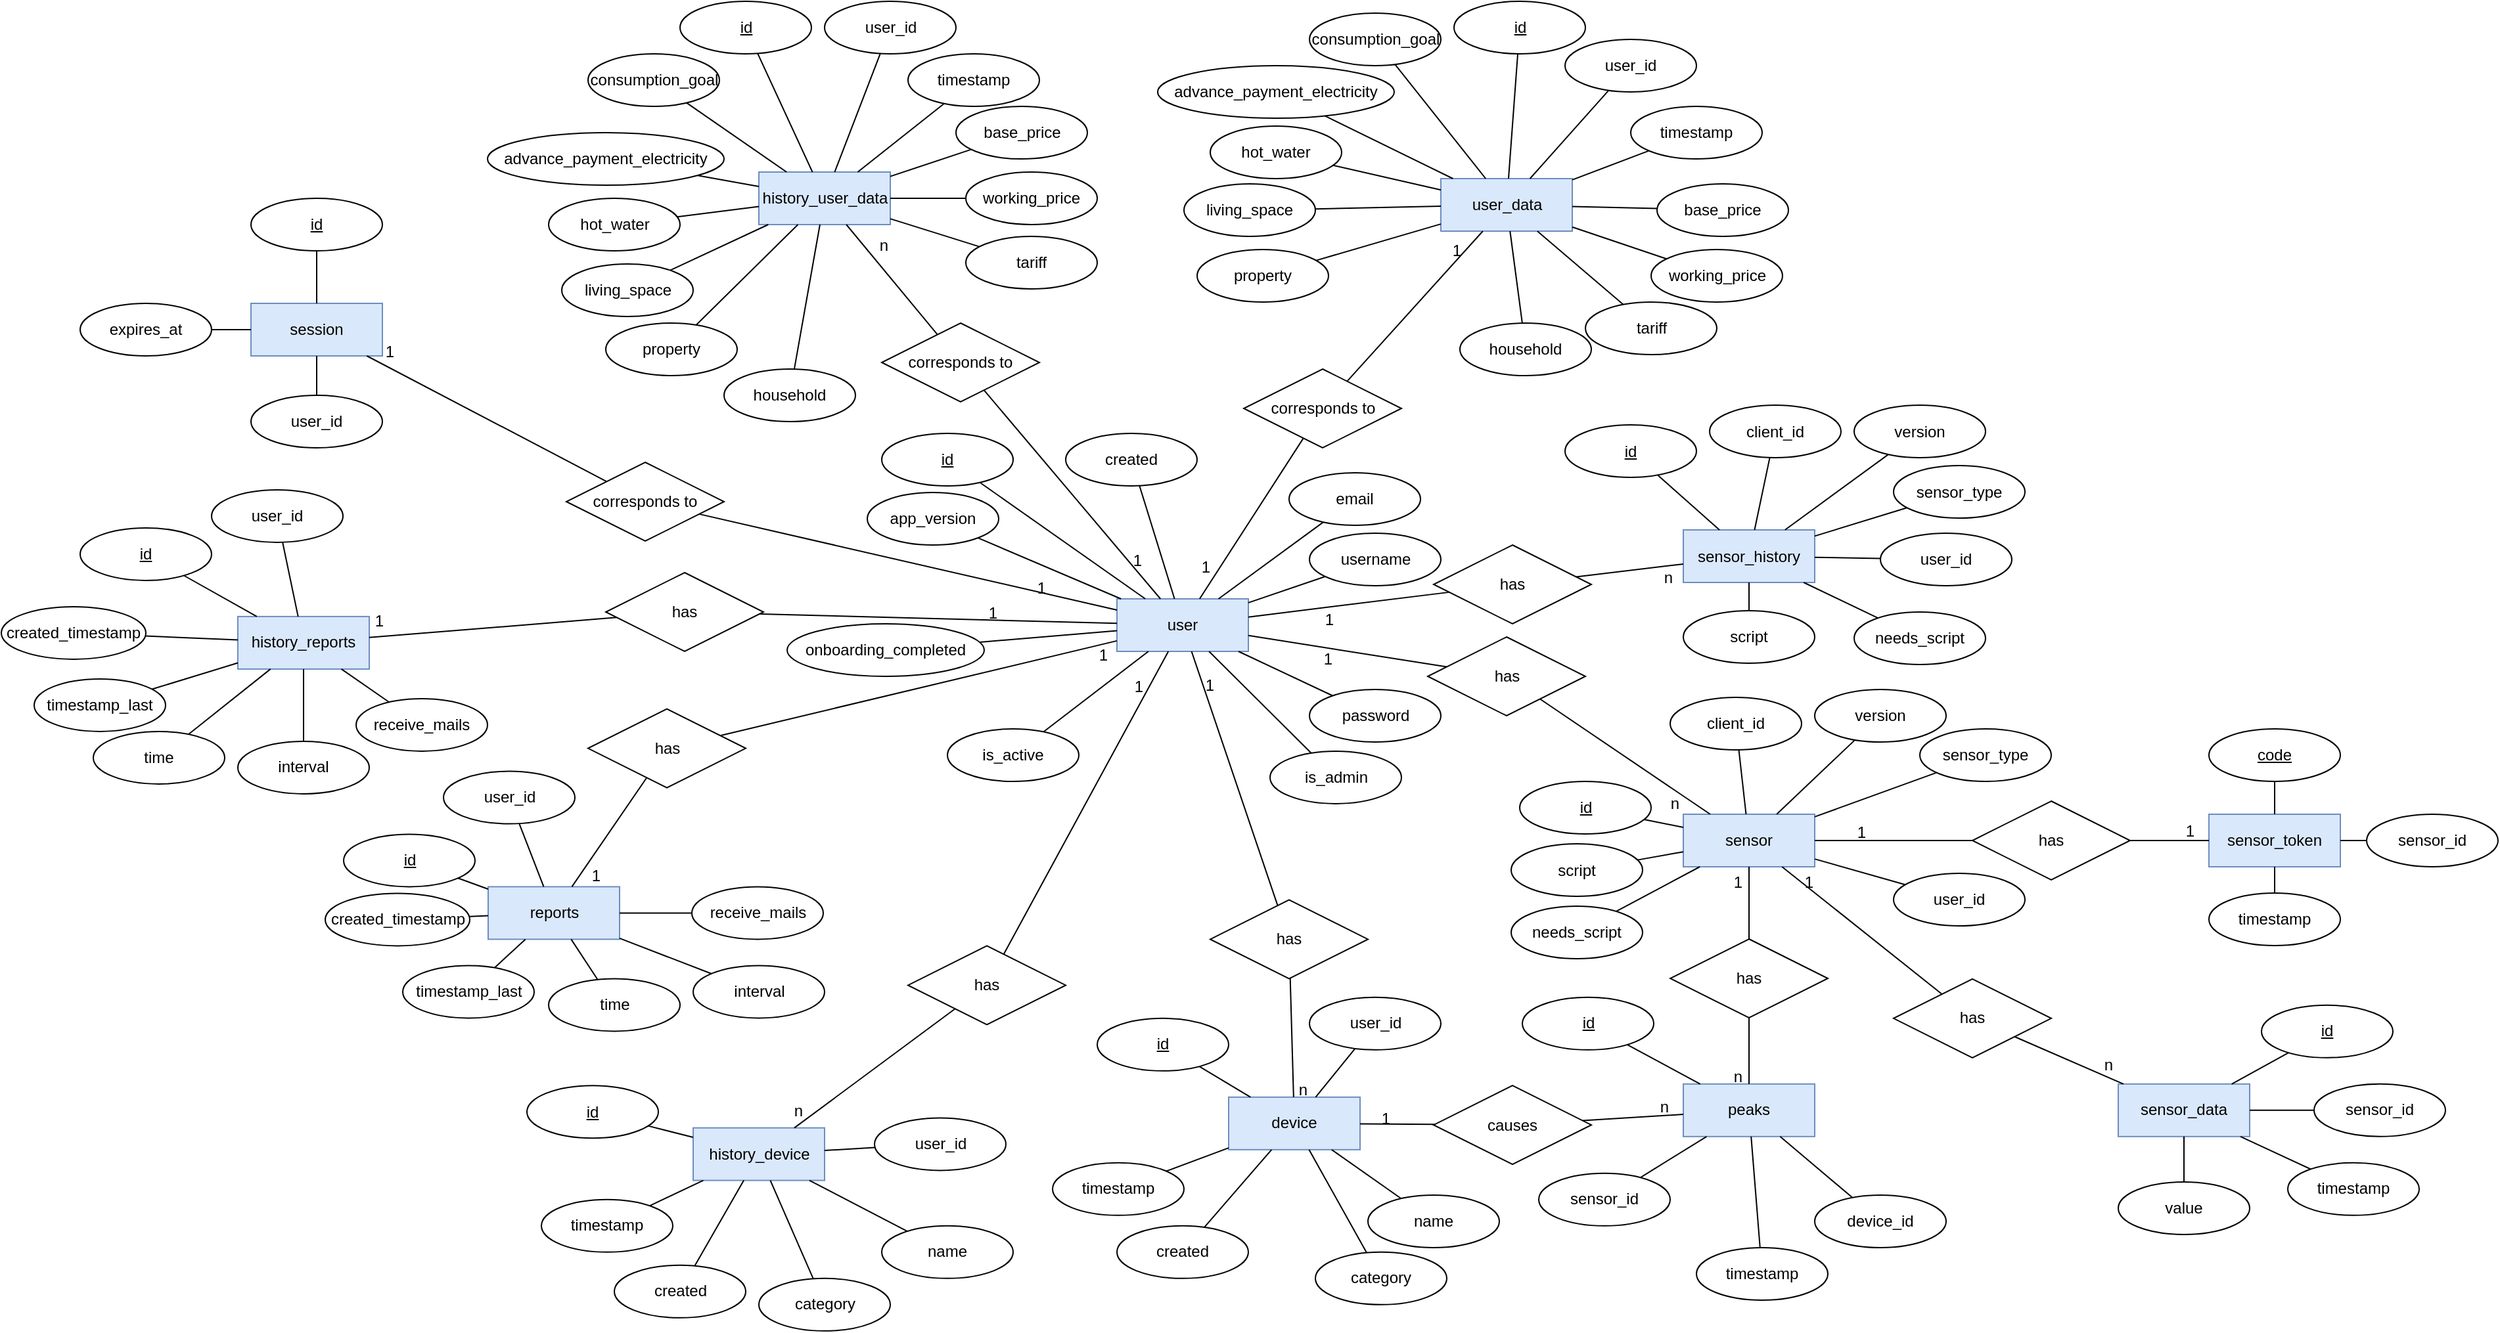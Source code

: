 <mxfile version="22.1.17" type="github">
  <diagram name="Seite-1" id="pW4nG8WH9TfMo9uKfoPs">
    <mxGraphModel dx="3217" dy="2474" grid="1" gridSize="10" guides="1" tooltips="1" connect="1" arrows="1" fold="1" page="1" pageScale="1" pageWidth="827" pageHeight="1169" math="0" shadow="0">
      <root>
        <mxCell id="0" />
        <mxCell id="1" parent="0" />
        <mxCell id="-V0COXys2nx_A6NHHlzI-1" value="user" style="whiteSpace=wrap;html=1;align=center;fillColor=#dae8fc;strokeColor=#6c8ebf;" vertex="1" parent="1">
          <mxGeometry x="479" y="-714" width="100" height="40" as="geometry" />
        </mxCell>
        <mxCell id="-V0COXys2nx_A6NHHlzI-3" value="id" style="ellipse;whiteSpace=wrap;html=1;align=center;fontStyle=4;" vertex="1" parent="1">
          <mxGeometry x="300" y="-840" width="100" height="40" as="geometry" />
        </mxCell>
        <mxCell id="-V0COXys2nx_A6NHHlzI-4" value="created" style="ellipse;whiteSpace=wrap;html=1;align=center;" vertex="1" parent="1">
          <mxGeometry x="440" y="-840" width="100" height="40" as="geometry" />
        </mxCell>
        <mxCell id="-V0COXys2nx_A6NHHlzI-5" value="email" style="ellipse;whiteSpace=wrap;html=1;align=center;" vertex="1" parent="1">
          <mxGeometry x="610" y="-810" width="100" height="40" as="geometry" />
        </mxCell>
        <mxCell id="-V0COXys2nx_A6NHHlzI-6" value="username" style="ellipse;whiteSpace=wrap;html=1;align=center;" vertex="1" parent="1">
          <mxGeometry x="625.5" y="-764" width="100" height="40" as="geometry" />
        </mxCell>
        <mxCell id="-V0COXys2nx_A6NHHlzI-7" value="password" style="ellipse;whiteSpace=wrap;html=1;align=center;" vertex="1" parent="1">
          <mxGeometry x="625.5" y="-645" width="100" height="40" as="geometry" />
        </mxCell>
        <mxCell id="-V0COXys2nx_A6NHHlzI-8" value="is_admin" style="ellipse;whiteSpace=wrap;html=1;align=center;" vertex="1" parent="1">
          <mxGeometry x="595.5" y="-598.05" width="100" height="40" as="geometry" />
        </mxCell>
        <mxCell id="-V0COXys2nx_A6NHHlzI-9" value="is_active" style="ellipse;whiteSpace=wrap;html=1;align=center;" vertex="1" parent="1">
          <mxGeometry x="350" y="-615" width="100" height="40" as="geometry" />
        </mxCell>
        <mxCell id="-V0COXys2nx_A6NHHlzI-10" value="onboarding_completed" style="ellipse;whiteSpace=wrap;html=1;align=center;" vertex="1" parent="1">
          <mxGeometry x="228" y="-695" width="150" height="40" as="geometry" />
        </mxCell>
        <mxCell id="-V0COXys2nx_A6NHHlzI-12" value="app_version" style="ellipse;whiteSpace=wrap;html=1;align=center;" vertex="1" parent="1">
          <mxGeometry x="289" y="-795" width="100" height="40" as="geometry" />
        </mxCell>
        <mxCell id="-V0COXys2nx_A6NHHlzI-13" value="" style="endArrow=none;html=1;rounded=0;" edge="1" parent="1" source="-V0COXys2nx_A6NHHlzI-3" target="-V0COXys2nx_A6NHHlzI-1">
          <mxGeometry relative="1" as="geometry">
            <mxPoint x="969" y="-504" as="sourcePoint" />
            <mxPoint x="1129" y="-504" as="targetPoint" />
          </mxGeometry>
        </mxCell>
        <mxCell id="-V0COXys2nx_A6NHHlzI-15" value="" style="endArrow=none;html=1;rounded=0;" edge="1" parent="1" source="-V0COXys2nx_A6NHHlzI-1" target="-V0COXys2nx_A6NHHlzI-4">
          <mxGeometry relative="1" as="geometry">
            <mxPoint x="476" y="-755" as="sourcePoint" />
            <mxPoint x="521" y="-704" as="targetPoint" />
          </mxGeometry>
        </mxCell>
        <mxCell id="-V0COXys2nx_A6NHHlzI-16" value="" style="endArrow=none;html=1;rounded=0;" edge="1" parent="1" source="-V0COXys2nx_A6NHHlzI-1" target="-V0COXys2nx_A6NHHlzI-5">
          <mxGeometry relative="1" as="geometry">
            <mxPoint x="486" y="-745" as="sourcePoint" />
            <mxPoint x="531" y="-694" as="targetPoint" />
          </mxGeometry>
        </mxCell>
        <mxCell id="-V0COXys2nx_A6NHHlzI-17" value="" style="endArrow=none;html=1;rounded=0;" edge="1" parent="1" source="-V0COXys2nx_A6NHHlzI-1" target="-V0COXys2nx_A6NHHlzI-6">
          <mxGeometry relative="1" as="geometry">
            <mxPoint x="496" y="-735" as="sourcePoint" />
            <mxPoint x="541" y="-684" as="targetPoint" />
          </mxGeometry>
        </mxCell>
        <mxCell id="-V0COXys2nx_A6NHHlzI-18" value="" style="endArrow=none;html=1;rounded=0;" edge="1" parent="1" source="-V0COXys2nx_A6NHHlzI-1" target="-V0COXys2nx_A6NHHlzI-7">
          <mxGeometry relative="1" as="geometry">
            <mxPoint x="506" y="-725" as="sourcePoint" />
            <mxPoint x="551" y="-674" as="targetPoint" />
          </mxGeometry>
        </mxCell>
        <mxCell id="-V0COXys2nx_A6NHHlzI-19" value="" style="endArrow=none;html=1;rounded=0;" edge="1" parent="1" source="-V0COXys2nx_A6NHHlzI-1" target="-V0COXys2nx_A6NHHlzI-8">
          <mxGeometry relative="1" as="geometry">
            <mxPoint x="516" y="-715" as="sourcePoint" />
            <mxPoint x="561" y="-664" as="targetPoint" />
          </mxGeometry>
        </mxCell>
        <mxCell id="-V0COXys2nx_A6NHHlzI-20" value="" style="endArrow=none;html=1;rounded=0;" edge="1" parent="1" source="-V0COXys2nx_A6NHHlzI-1" target="-V0COXys2nx_A6NHHlzI-9">
          <mxGeometry relative="1" as="geometry">
            <mxPoint x="526" y="-705" as="sourcePoint" />
            <mxPoint x="571" y="-654" as="targetPoint" />
          </mxGeometry>
        </mxCell>
        <mxCell id="-V0COXys2nx_A6NHHlzI-21" value="" style="endArrow=none;html=1;rounded=0;" edge="1" parent="1" source="-V0COXys2nx_A6NHHlzI-1" target="-V0COXys2nx_A6NHHlzI-10">
          <mxGeometry relative="1" as="geometry">
            <mxPoint x="536" y="-695" as="sourcePoint" />
            <mxPoint x="581" y="-644" as="targetPoint" />
          </mxGeometry>
        </mxCell>
        <mxCell id="-V0COXys2nx_A6NHHlzI-22" value="" style="endArrow=none;html=1;rounded=0;" edge="1" parent="1" source="-V0COXys2nx_A6NHHlzI-1" target="-V0COXys2nx_A6NHHlzI-12">
          <mxGeometry relative="1" as="geometry">
            <mxPoint x="546" y="-685" as="sourcePoint" />
            <mxPoint x="591" y="-634" as="targetPoint" />
          </mxGeometry>
        </mxCell>
        <mxCell id="-V0COXys2nx_A6NHHlzI-23" value="user_data" style="whiteSpace=wrap;html=1;align=center;fillColor=#dae8fc;strokeColor=#6c8ebf;" vertex="1" parent="1">
          <mxGeometry x="725.5" y="-1034" width="100" height="40" as="geometry" />
        </mxCell>
        <mxCell id="-V0COXys2nx_A6NHHlzI-24" value="id" style="ellipse;whiteSpace=wrap;html=1;align=center;fontStyle=4;" vertex="1" parent="1">
          <mxGeometry x="735.5" y="-1169" width="100" height="40" as="geometry" />
        </mxCell>
        <mxCell id="-V0COXys2nx_A6NHHlzI-25" value="user_id" style="ellipse;whiteSpace=wrap;html=1;align=center;" vertex="1" parent="1">
          <mxGeometry x="820" y="-1140" width="100" height="40" as="geometry" />
        </mxCell>
        <mxCell id="-V0COXys2nx_A6NHHlzI-27" value="timestamp" style="ellipse;whiteSpace=wrap;html=1;align=center;" vertex="1" parent="1">
          <mxGeometry x="870" y="-1089" width="100" height="40" as="geometry" />
        </mxCell>
        <mxCell id="-V0COXys2nx_A6NHHlzI-28" value="base_price" style="ellipse;whiteSpace=wrap;html=1;align=center;" vertex="1" parent="1">
          <mxGeometry x="890" y="-1030" width="100" height="40" as="geometry" />
        </mxCell>
        <mxCell id="-V0COXys2nx_A6NHHlzI-29" value="working_price" style="ellipse;whiteSpace=wrap;html=1;align=center;" vertex="1" parent="1">
          <mxGeometry x="885.5" y="-980" width="100" height="40" as="geometry" />
        </mxCell>
        <mxCell id="-V0COXys2nx_A6NHHlzI-30" value="tariff" style="ellipse;whiteSpace=wrap;html=1;align=center;" vertex="1" parent="1">
          <mxGeometry x="835.5" y="-940" width="100" height="40" as="geometry" />
        </mxCell>
        <mxCell id="-V0COXys2nx_A6NHHlzI-31" value="household" style="ellipse;whiteSpace=wrap;html=1;align=center;" vertex="1" parent="1">
          <mxGeometry x="740" y="-924" width="100" height="40" as="geometry" />
        </mxCell>
        <mxCell id="-V0COXys2nx_A6NHHlzI-32" value="property" style="ellipse;whiteSpace=wrap;html=1;align=center;" vertex="1" parent="1">
          <mxGeometry x="540" y="-980" width="100" height="40" as="geometry" />
        </mxCell>
        <mxCell id="-V0COXys2nx_A6NHHlzI-33" value="living_space" style="ellipse;whiteSpace=wrap;html=1;align=center;" vertex="1" parent="1">
          <mxGeometry x="530" y="-1030" width="100" height="40" as="geometry" />
        </mxCell>
        <mxCell id="-V0COXys2nx_A6NHHlzI-34" value="hot_water" style="ellipse;whiteSpace=wrap;html=1;align=center;" vertex="1" parent="1">
          <mxGeometry x="550" y="-1074" width="100" height="40" as="geometry" />
        </mxCell>
        <mxCell id="-V0COXys2nx_A6NHHlzI-35" value="advance_payment_electricity" style="ellipse;whiteSpace=wrap;html=1;align=center;" vertex="1" parent="1">
          <mxGeometry x="510" y="-1120" width="180" height="40" as="geometry" />
        </mxCell>
        <mxCell id="-V0COXys2nx_A6NHHlzI-36" value="consumption_goal" style="ellipse;whiteSpace=wrap;html=1;align=center;" vertex="1" parent="1">
          <mxGeometry x="625.5" y="-1160" width="100" height="40" as="geometry" />
        </mxCell>
        <mxCell id="-V0COXys2nx_A6NHHlzI-37" value="" style="endArrow=none;html=1;rounded=0;" edge="1" parent="1" source="-V0COXys2nx_A6NHHlzI-23" target="-V0COXys2nx_A6NHHlzI-24">
          <mxGeometry relative="1" as="geometry">
            <mxPoint x="342.5" y="-1044" as="sourcePoint" />
            <mxPoint x="368.5" y="-1114" as="targetPoint" />
          </mxGeometry>
        </mxCell>
        <mxCell id="-V0COXys2nx_A6NHHlzI-38" value="" style="endArrow=none;html=1;rounded=0;" edge="1" parent="1" source="-V0COXys2nx_A6NHHlzI-23" target="-V0COXys2nx_A6NHHlzI-25">
          <mxGeometry relative="1" as="geometry">
            <mxPoint x="352.5" y="-1034" as="sourcePoint" />
            <mxPoint x="378.5" y="-1104" as="targetPoint" />
          </mxGeometry>
        </mxCell>
        <mxCell id="-V0COXys2nx_A6NHHlzI-39" value="" style="endArrow=none;html=1;rounded=0;" edge="1" parent="1" source="-V0COXys2nx_A6NHHlzI-23" target="-V0COXys2nx_A6NHHlzI-27">
          <mxGeometry relative="1" as="geometry">
            <mxPoint x="362.5" y="-1024" as="sourcePoint" />
            <mxPoint x="388.5" y="-1094" as="targetPoint" />
          </mxGeometry>
        </mxCell>
        <mxCell id="-V0COXys2nx_A6NHHlzI-40" value="" style="endArrow=none;html=1;rounded=0;" edge="1" parent="1" source="-V0COXys2nx_A6NHHlzI-23" target="-V0COXys2nx_A6NHHlzI-28">
          <mxGeometry relative="1" as="geometry">
            <mxPoint x="372.5" y="-1014" as="sourcePoint" />
            <mxPoint x="880.779" y="-1035.056" as="targetPoint" />
          </mxGeometry>
        </mxCell>
        <mxCell id="-V0COXys2nx_A6NHHlzI-41" value="" style="endArrow=none;html=1;rounded=0;" edge="1" parent="1" source="-V0COXys2nx_A6NHHlzI-23" target="-V0COXys2nx_A6NHHlzI-29">
          <mxGeometry relative="1" as="geometry">
            <mxPoint x="382.5" y="-1004" as="sourcePoint" />
            <mxPoint x="408.5" y="-1074" as="targetPoint" />
          </mxGeometry>
        </mxCell>
        <mxCell id="-V0COXys2nx_A6NHHlzI-42" value="" style="endArrow=none;html=1;rounded=0;" edge="1" parent="1" source="-V0COXys2nx_A6NHHlzI-30" target="-V0COXys2nx_A6NHHlzI-23">
          <mxGeometry relative="1" as="geometry">
            <mxPoint x="392.5" y="-994" as="sourcePoint" />
            <mxPoint x="418.5" y="-1064" as="targetPoint" />
          </mxGeometry>
        </mxCell>
        <mxCell id="-V0COXys2nx_A6NHHlzI-43" value="" style="endArrow=none;html=1;rounded=0;" edge="1" parent="1" source="-V0COXys2nx_A6NHHlzI-31" target="-V0COXys2nx_A6NHHlzI-23">
          <mxGeometry relative="1" as="geometry">
            <mxPoint x="402.5" y="-984" as="sourcePoint" />
            <mxPoint x="428.5" y="-1054" as="targetPoint" />
          </mxGeometry>
        </mxCell>
        <mxCell id="-V0COXys2nx_A6NHHlzI-44" value="" style="endArrow=none;html=1;rounded=0;" edge="1" parent="1" source="-V0COXys2nx_A6NHHlzI-32" target="-V0COXys2nx_A6NHHlzI-23">
          <mxGeometry relative="1" as="geometry">
            <mxPoint x="412.5" y="-974" as="sourcePoint" />
            <mxPoint x="438.5" y="-1044" as="targetPoint" />
          </mxGeometry>
        </mxCell>
        <mxCell id="-V0COXys2nx_A6NHHlzI-45" value="" style="endArrow=none;html=1;rounded=0;" edge="1" parent="1" source="-V0COXys2nx_A6NHHlzI-33" target="-V0COXys2nx_A6NHHlzI-23">
          <mxGeometry relative="1" as="geometry">
            <mxPoint x="422.5" y="-964" as="sourcePoint" />
            <mxPoint x="448.5" y="-1034" as="targetPoint" />
          </mxGeometry>
        </mxCell>
        <mxCell id="-V0COXys2nx_A6NHHlzI-46" value="" style="endArrow=none;html=1;rounded=0;" edge="1" parent="1" source="-V0COXys2nx_A6NHHlzI-34" target="-V0COXys2nx_A6NHHlzI-23">
          <mxGeometry relative="1" as="geometry">
            <mxPoint x="432.5" y="-954" as="sourcePoint" />
            <mxPoint x="458.5" y="-1024" as="targetPoint" />
          </mxGeometry>
        </mxCell>
        <mxCell id="-V0COXys2nx_A6NHHlzI-47" value="" style="endArrow=none;html=1;rounded=0;" edge="1" parent="1" source="-V0COXys2nx_A6NHHlzI-23" target="-V0COXys2nx_A6NHHlzI-35">
          <mxGeometry relative="1" as="geometry">
            <mxPoint x="442.5" y="-944" as="sourcePoint" />
            <mxPoint x="468.5" y="-1014" as="targetPoint" />
          </mxGeometry>
        </mxCell>
        <mxCell id="-V0COXys2nx_A6NHHlzI-48" value="" style="endArrow=none;html=1;rounded=0;" edge="1" parent="1" source="-V0COXys2nx_A6NHHlzI-23" target="-V0COXys2nx_A6NHHlzI-36">
          <mxGeometry relative="1" as="geometry">
            <mxPoint x="452.5" y="-934" as="sourcePoint" />
            <mxPoint x="478.5" y="-1004" as="targetPoint" />
          </mxGeometry>
        </mxCell>
        <mxCell id="-V0COXys2nx_A6NHHlzI-49" value="session" style="whiteSpace=wrap;html=1;align=center;fillColor=#dae8fc;strokeColor=#6c8ebf;" vertex="1" parent="1">
          <mxGeometry x="-180" y="-939" width="100" height="40" as="geometry" />
        </mxCell>
        <mxCell id="-V0COXys2nx_A6NHHlzI-50" value="id" style="ellipse;whiteSpace=wrap;html=1;align=center;fontStyle=4;" vertex="1" parent="1">
          <mxGeometry x="-180" y="-1019" width="100" height="40" as="geometry" />
        </mxCell>
        <mxCell id="-V0COXys2nx_A6NHHlzI-51" value="user_id" style="ellipse;whiteSpace=wrap;html=1;align=center;" vertex="1" parent="1">
          <mxGeometry x="-180" y="-869" width="100" height="40" as="geometry" />
        </mxCell>
        <mxCell id="-V0COXys2nx_A6NHHlzI-52" value="expires_at" style="ellipse;whiteSpace=wrap;html=1;align=center;" vertex="1" parent="1">
          <mxGeometry x="-310" y="-939" width="100" height="40" as="geometry" />
        </mxCell>
        <mxCell id="-V0COXys2nx_A6NHHlzI-53" value="" style="endArrow=none;html=1;rounded=0;" edge="1" parent="1" source="-V0COXys2nx_A6NHHlzI-51" target="-V0COXys2nx_A6NHHlzI-49">
          <mxGeometry relative="1" as="geometry">
            <mxPoint x="310" y="-1099" as="sourcePoint" />
            <mxPoint x="350" y="-1179" as="targetPoint" />
          </mxGeometry>
        </mxCell>
        <mxCell id="-V0COXys2nx_A6NHHlzI-54" value="" style="endArrow=none;html=1;rounded=0;" edge="1" parent="1" source="-V0COXys2nx_A6NHHlzI-52" target="-V0COXys2nx_A6NHHlzI-49">
          <mxGeometry relative="1" as="geometry">
            <mxPoint x="320" y="-1089" as="sourcePoint" />
            <mxPoint x="360" y="-1169" as="targetPoint" />
          </mxGeometry>
        </mxCell>
        <mxCell id="-V0COXys2nx_A6NHHlzI-55" value="" style="endArrow=none;html=1;rounded=0;" edge="1" parent="1" source="-V0COXys2nx_A6NHHlzI-49" target="-V0COXys2nx_A6NHHlzI-50">
          <mxGeometry relative="1" as="geometry">
            <mxPoint x="330" y="-1079" as="sourcePoint" />
            <mxPoint x="370" y="-1159" as="targetPoint" />
          </mxGeometry>
        </mxCell>
        <mxCell id="-V0COXys2nx_A6NHHlzI-56" value="history_user_data" style="whiteSpace=wrap;html=1;align=center;fillColor=#dae8fc;strokeColor=#6c8ebf;" vertex="1" parent="1">
          <mxGeometry x="206.5" y="-1039" width="100" height="40" as="geometry" />
        </mxCell>
        <mxCell id="-V0COXys2nx_A6NHHlzI-57" value="id" style="ellipse;whiteSpace=wrap;html=1;align=center;fontStyle=4;" vertex="1" parent="1">
          <mxGeometry x="146.5" y="-1169" width="100" height="40" as="geometry" />
        </mxCell>
        <mxCell id="-V0COXys2nx_A6NHHlzI-58" value="user_id" style="ellipse;whiteSpace=wrap;html=1;align=center;" vertex="1" parent="1">
          <mxGeometry x="256.5" y="-1169" width="100" height="40" as="geometry" />
        </mxCell>
        <mxCell id="-V0COXys2nx_A6NHHlzI-59" value="timestamp" style="ellipse;whiteSpace=wrap;html=1;align=center;" vertex="1" parent="1">
          <mxGeometry x="320" y="-1129" width="100" height="40" as="geometry" />
        </mxCell>
        <mxCell id="-V0COXys2nx_A6NHHlzI-60" value="base_price" style="ellipse;whiteSpace=wrap;html=1;align=center;" vertex="1" parent="1">
          <mxGeometry x="356.5" y="-1089" width="100" height="40" as="geometry" />
        </mxCell>
        <mxCell id="-V0COXys2nx_A6NHHlzI-61" value="working_price" style="ellipse;whiteSpace=wrap;html=1;align=center;" vertex="1" parent="1">
          <mxGeometry x="364" y="-1039" width="100" height="40" as="geometry" />
        </mxCell>
        <mxCell id="-V0COXys2nx_A6NHHlzI-62" value="tariff" style="ellipse;whiteSpace=wrap;html=1;align=center;" vertex="1" parent="1">
          <mxGeometry x="364" y="-990" width="100" height="40" as="geometry" />
        </mxCell>
        <mxCell id="-V0COXys2nx_A6NHHlzI-63" value="household" style="ellipse;whiteSpace=wrap;html=1;align=center;" vertex="1" parent="1">
          <mxGeometry x="180" y="-889" width="100" height="40" as="geometry" />
        </mxCell>
        <mxCell id="-V0COXys2nx_A6NHHlzI-64" value="property" style="ellipse;whiteSpace=wrap;html=1;align=center;" vertex="1" parent="1">
          <mxGeometry x="90" y="-924" width="100" height="40" as="geometry" />
        </mxCell>
        <mxCell id="-V0COXys2nx_A6NHHlzI-65" value="living_space" style="ellipse;whiteSpace=wrap;html=1;align=center;" vertex="1" parent="1">
          <mxGeometry x="56.5" y="-969" width="100" height="40" as="geometry" />
        </mxCell>
        <mxCell id="-V0COXys2nx_A6NHHlzI-66" value="hot_water" style="ellipse;whiteSpace=wrap;html=1;align=center;" vertex="1" parent="1">
          <mxGeometry x="46.5" y="-1019" width="100" height="40" as="geometry" />
        </mxCell>
        <mxCell id="-V0COXys2nx_A6NHHlzI-67" value="advance_payment_electricity" style="ellipse;whiteSpace=wrap;html=1;align=center;" vertex="1" parent="1">
          <mxGeometry y="-1069" width="180" height="40" as="geometry" />
        </mxCell>
        <mxCell id="-V0COXys2nx_A6NHHlzI-68" value="consumption_goal" style="ellipse;whiteSpace=wrap;html=1;align=center;" vertex="1" parent="1">
          <mxGeometry x="76.5" y="-1129" width="100" height="40" as="geometry" />
        </mxCell>
        <mxCell id="-V0COXys2nx_A6NHHlzI-69" value="" style="endArrow=none;html=1;rounded=0;" edge="1" parent="1" source="-V0COXys2nx_A6NHHlzI-56" target="-V0COXys2nx_A6NHHlzI-57">
          <mxGeometry relative="1" as="geometry">
            <mxPoint x="-176.5" y="-1049" as="sourcePoint" />
            <mxPoint x="-150.5" y="-1119" as="targetPoint" />
          </mxGeometry>
        </mxCell>
        <mxCell id="-V0COXys2nx_A6NHHlzI-70" value="" style="endArrow=none;html=1;rounded=0;" edge="1" parent="1" source="-V0COXys2nx_A6NHHlzI-56" target="-V0COXys2nx_A6NHHlzI-58">
          <mxGeometry relative="1" as="geometry">
            <mxPoint x="-166.5" y="-1039" as="sourcePoint" />
            <mxPoint x="-140.5" y="-1109" as="targetPoint" />
          </mxGeometry>
        </mxCell>
        <mxCell id="-V0COXys2nx_A6NHHlzI-71" value="" style="endArrow=none;html=1;rounded=0;" edge="1" parent="1" source="-V0COXys2nx_A6NHHlzI-56" target="-V0COXys2nx_A6NHHlzI-59">
          <mxGeometry relative="1" as="geometry">
            <mxPoint x="-156.5" y="-1029" as="sourcePoint" />
            <mxPoint x="-130.5" y="-1099" as="targetPoint" />
          </mxGeometry>
        </mxCell>
        <mxCell id="-V0COXys2nx_A6NHHlzI-72" value="" style="endArrow=none;html=1;rounded=0;" edge="1" parent="1" source="-V0COXys2nx_A6NHHlzI-56" target="-V0COXys2nx_A6NHHlzI-60">
          <mxGeometry relative="1" as="geometry">
            <mxPoint x="-146.5" y="-1019" as="sourcePoint" />
            <mxPoint x="-120.5" y="-1089" as="targetPoint" />
          </mxGeometry>
        </mxCell>
        <mxCell id="-V0COXys2nx_A6NHHlzI-73" value="" style="endArrow=none;html=1;rounded=0;" edge="1" parent="1" source="-V0COXys2nx_A6NHHlzI-56" target="-V0COXys2nx_A6NHHlzI-61">
          <mxGeometry relative="1" as="geometry">
            <mxPoint x="-136.5" y="-1009" as="sourcePoint" />
            <mxPoint x="-110.5" y="-1079" as="targetPoint" />
          </mxGeometry>
        </mxCell>
        <mxCell id="-V0COXys2nx_A6NHHlzI-74" value="" style="endArrow=none;html=1;rounded=0;" edge="1" parent="1" source="-V0COXys2nx_A6NHHlzI-62" target="-V0COXys2nx_A6NHHlzI-56">
          <mxGeometry relative="1" as="geometry">
            <mxPoint x="-126.5" y="-999" as="sourcePoint" />
            <mxPoint x="-100.5" y="-1069" as="targetPoint" />
          </mxGeometry>
        </mxCell>
        <mxCell id="-V0COXys2nx_A6NHHlzI-75" value="" style="endArrow=none;html=1;rounded=0;" edge="1" parent="1" source="-V0COXys2nx_A6NHHlzI-63" target="-V0COXys2nx_A6NHHlzI-56">
          <mxGeometry relative="1" as="geometry">
            <mxPoint x="-116.5" y="-989" as="sourcePoint" />
            <mxPoint x="-90.5" y="-1059" as="targetPoint" />
          </mxGeometry>
        </mxCell>
        <mxCell id="-V0COXys2nx_A6NHHlzI-76" value="" style="endArrow=none;html=1;rounded=0;" edge="1" parent="1" source="-V0COXys2nx_A6NHHlzI-64" target="-V0COXys2nx_A6NHHlzI-56">
          <mxGeometry relative="1" as="geometry">
            <mxPoint x="-106.5" y="-979" as="sourcePoint" />
            <mxPoint x="-80.5" y="-1049" as="targetPoint" />
          </mxGeometry>
        </mxCell>
        <mxCell id="-V0COXys2nx_A6NHHlzI-77" value="" style="endArrow=none;html=1;rounded=0;" edge="1" parent="1" source="-V0COXys2nx_A6NHHlzI-65" target="-V0COXys2nx_A6NHHlzI-56">
          <mxGeometry relative="1" as="geometry">
            <mxPoint x="-96.5" y="-969" as="sourcePoint" />
            <mxPoint x="-70.5" y="-1039" as="targetPoint" />
          </mxGeometry>
        </mxCell>
        <mxCell id="-V0COXys2nx_A6NHHlzI-78" value="" style="endArrow=none;html=1;rounded=0;" edge="1" parent="1" source="-V0COXys2nx_A6NHHlzI-66" target="-V0COXys2nx_A6NHHlzI-56">
          <mxGeometry relative="1" as="geometry">
            <mxPoint x="-86.5" y="-959" as="sourcePoint" />
            <mxPoint x="-60.5" y="-1029" as="targetPoint" />
          </mxGeometry>
        </mxCell>
        <mxCell id="-V0COXys2nx_A6NHHlzI-79" value="" style="endArrow=none;html=1;rounded=0;" edge="1" parent="1" source="-V0COXys2nx_A6NHHlzI-56" target="-V0COXys2nx_A6NHHlzI-67">
          <mxGeometry relative="1" as="geometry">
            <mxPoint x="-76.5" y="-949" as="sourcePoint" />
            <mxPoint x="-50.5" y="-1019" as="targetPoint" />
          </mxGeometry>
        </mxCell>
        <mxCell id="-V0COXys2nx_A6NHHlzI-80" value="" style="endArrow=none;html=1;rounded=0;" edge="1" parent="1" source="-V0COXys2nx_A6NHHlzI-56" target="-V0COXys2nx_A6NHHlzI-68">
          <mxGeometry relative="1" as="geometry">
            <mxPoint x="-66.5" y="-939" as="sourcePoint" />
            <mxPoint x="-40.5" y="-1009" as="targetPoint" />
          </mxGeometry>
        </mxCell>
        <mxCell id="-V0COXys2nx_A6NHHlzI-81" value="reports" style="whiteSpace=wrap;html=1;align=center;fillColor=#dae8fc;strokeColor=#6c8ebf;" vertex="1" parent="1">
          <mxGeometry x="0.5" y="-494.8" width="100" height="40" as="geometry" />
        </mxCell>
        <mxCell id="-V0COXys2nx_A6NHHlzI-82" value="id" style="ellipse;whiteSpace=wrap;html=1;align=center;fontStyle=4;" vertex="1" parent="1">
          <mxGeometry x="-109.5" y="-534.8" width="100" height="40" as="geometry" />
        </mxCell>
        <mxCell id="-V0COXys2nx_A6NHHlzI-83" value="user_id" style="ellipse;whiteSpace=wrap;html=1;align=center;" vertex="1" parent="1">
          <mxGeometry x="-33.5" y="-582.71" width="100" height="40" as="geometry" />
        </mxCell>
        <mxCell id="-V0COXys2nx_A6NHHlzI-84" value="receive_mails" style="ellipse;whiteSpace=wrap;html=1;align=center;" vertex="1" parent="1">
          <mxGeometry x="155.5" y="-494.8" width="100" height="40" as="geometry" />
        </mxCell>
        <mxCell id="-V0COXys2nx_A6NHHlzI-85" value="interval" style="ellipse;whiteSpace=wrap;html=1;align=center;" vertex="1" parent="1">
          <mxGeometry x="156.5" y="-434.8" width="100" height="40" as="geometry" />
        </mxCell>
        <mxCell id="-V0COXys2nx_A6NHHlzI-86" value="time" style="ellipse;whiteSpace=wrap;html=1;align=center;" vertex="1" parent="1">
          <mxGeometry x="46.5" y="-424.8" width="100" height="40" as="geometry" />
        </mxCell>
        <mxCell id="-V0COXys2nx_A6NHHlzI-87" value="timestamp_last" style="ellipse;whiteSpace=wrap;html=1;align=center;" vertex="1" parent="1">
          <mxGeometry x="-64.5" y="-434.8" width="100" height="40" as="geometry" />
        </mxCell>
        <mxCell id="-V0COXys2nx_A6NHHlzI-88" value="created_timestamp" style="ellipse;whiteSpace=wrap;html=1;align=center;" vertex="1" parent="1">
          <mxGeometry x="-123.5" y="-489.8" width="110" height="40" as="geometry" />
        </mxCell>
        <mxCell id="-V0COXys2nx_A6NHHlzI-89" value="" style="endArrow=none;html=1;rounded=0;" edge="1" parent="1" source="-V0COXys2nx_A6NHHlzI-81" target="-V0COXys2nx_A6NHHlzI-82">
          <mxGeometry relative="1" as="geometry">
            <mxPoint x="506.5" y="-724.8" as="sourcePoint" />
            <mxPoint x="466.5" y="-724.8" as="targetPoint" />
          </mxGeometry>
        </mxCell>
        <mxCell id="-V0COXys2nx_A6NHHlzI-90" value="" style="endArrow=none;html=1;rounded=0;" edge="1" parent="1" source="-V0COXys2nx_A6NHHlzI-83" target="-V0COXys2nx_A6NHHlzI-81">
          <mxGeometry relative="1" as="geometry">
            <mxPoint x="516.5" y="-714.8" as="sourcePoint" />
            <mxPoint x="476.5" y="-714.8" as="targetPoint" />
          </mxGeometry>
        </mxCell>
        <mxCell id="-V0COXys2nx_A6NHHlzI-91" value="" style="endArrow=none;html=1;rounded=0;" edge="1" parent="1" source="-V0COXys2nx_A6NHHlzI-84" target="-V0COXys2nx_A6NHHlzI-81">
          <mxGeometry relative="1" as="geometry">
            <mxPoint x="526.5" y="-704.8" as="sourcePoint" />
            <mxPoint x="486.5" y="-704.8" as="targetPoint" />
          </mxGeometry>
        </mxCell>
        <mxCell id="-V0COXys2nx_A6NHHlzI-92" value="" style="endArrow=none;html=1;rounded=0;" edge="1" parent="1" source="-V0COXys2nx_A6NHHlzI-85" target="-V0COXys2nx_A6NHHlzI-81">
          <mxGeometry relative="1" as="geometry">
            <mxPoint x="536.5" y="-694.8" as="sourcePoint" />
            <mxPoint x="496.5" y="-694.8" as="targetPoint" />
          </mxGeometry>
        </mxCell>
        <mxCell id="-V0COXys2nx_A6NHHlzI-93" value="" style="endArrow=none;html=1;rounded=0;" edge="1" parent="1" source="-V0COXys2nx_A6NHHlzI-81" target="-V0COXys2nx_A6NHHlzI-86">
          <mxGeometry relative="1" as="geometry">
            <mxPoint x="546.5" y="-684.8" as="sourcePoint" />
            <mxPoint x="89.5" y="-428.8" as="targetPoint" />
          </mxGeometry>
        </mxCell>
        <mxCell id="-V0COXys2nx_A6NHHlzI-94" value="" style="endArrow=none;html=1;rounded=0;" edge="1" parent="1" source="-V0COXys2nx_A6NHHlzI-81" target="-V0COXys2nx_A6NHHlzI-87">
          <mxGeometry relative="1" as="geometry">
            <mxPoint x="556.5" y="-674.8" as="sourcePoint" />
            <mxPoint x="516.5" y="-674.8" as="targetPoint" />
          </mxGeometry>
        </mxCell>
        <mxCell id="-V0COXys2nx_A6NHHlzI-95" value="" style="endArrow=none;html=1;rounded=0;" edge="1" parent="1" source="-V0COXys2nx_A6NHHlzI-81" target="-V0COXys2nx_A6NHHlzI-88">
          <mxGeometry relative="1" as="geometry">
            <mxPoint x="566.5" y="-664.8" as="sourcePoint" />
            <mxPoint x="526.5" y="-664.8" as="targetPoint" />
          </mxGeometry>
        </mxCell>
        <mxCell id="-V0COXys2nx_A6NHHlzI-96" value="history_reports" style="whiteSpace=wrap;html=1;align=center;fillColor=#dae8fc;strokeColor=#6c8ebf;" vertex="1" parent="1">
          <mxGeometry x="-190" y="-700.55" width="100" height="40" as="geometry" />
        </mxCell>
        <mxCell id="-V0COXys2nx_A6NHHlzI-97" value="id" style="ellipse;whiteSpace=wrap;html=1;align=center;fontStyle=4;" vertex="1" parent="1">
          <mxGeometry x="-310" y="-768.05" width="100" height="40" as="geometry" />
        </mxCell>
        <mxCell id="-V0COXys2nx_A6NHHlzI-98" value="user_id" style="ellipse;whiteSpace=wrap;html=1;align=center;" vertex="1" parent="1">
          <mxGeometry x="-210" y="-797.05" width="100" height="40" as="geometry" />
        </mxCell>
        <mxCell id="-V0COXys2nx_A6NHHlzI-99" value="receive_mails" style="ellipse;whiteSpace=wrap;html=1;align=center;" vertex="1" parent="1">
          <mxGeometry x="-100" y="-638.05" width="100" height="40" as="geometry" />
        </mxCell>
        <mxCell id="-V0COXys2nx_A6NHHlzI-100" value="interval" style="ellipse;whiteSpace=wrap;html=1;align=center;" vertex="1" parent="1">
          <mxGeometry x="-190" y="-605.55" width="100" height="40" as="geometry" />
        </mxCell>
        <mxCell id="-V0COXys2nx_A6NHHlzI-101" value="time" style="ellipse;whiteSpace=wrap;html=1;align=center;" vertex="1" parent="1">
          <mxGeometry x="-300" y="-613.05" width="100" height="40" as="geometry" />
        </mxCell>
        <mxCell id="-V0COXys2nx_A6NHHlzI-102" value="timestamp_last" style="ellipse;whiteSpace=wrap;html=1;align=center;" vertex="1" parent="1">
          <mxGeometry x="-345" y="-653.05" width="100" height="40" as="geometry" />
        </mxCell>
        <mxCell id="-V0COXys2nx_A6NHHlzI-103" value="created_timestamp" style="ellipse;whiteSpace=wrap;html=1;align=center;" vertex="1" parent="1">
          <mxGeometry x="-370" y="-708.05" width="110" height="40" as="geometry" />
        </mxCell>
        <mxCell id="-V0COXys2nx_A6NHHlzI-104" value="" style="endArrow=none;html=1;rounded=0;" edge="1" parent="1" source="-V0COXys2nx_A6NHHlzI-96" target="-V0COXys2nx_A6NHHlzI-97">
          <mxGeometry relative="1" as="geometry">
            <mxPoint x="-30" y="-920.55" as="sourcePoint" />
            <mxPoint x="-70" y="-920.55" as="targetPoint" />
          </mxGeometry>
        </mxCell>
        <mxCell id="-V0COXys2nx_A6NHHlzI-105" value="" style="endArrow=none;html=1;rounded=0;" edge="1" parent="1" source="-V0COXys2nx_A6NHHlzI-98" target="-V0COXys2nx_A6NHHlzI-96">
          <mxGeometry relative="1" as="geometry">
            <mxPoint x="-20" y="-910.55" as="sourcePoint" />
            <mxPoint x="-60" y="-910.55" as="targetPoint" />
          </mxGeometry>
        </mxCell>
        <mxCell id="-V0COXys2nx_A6NHHlzI-106" value="" style="endArrow=none;html=1;rounded=0;" edge="1" parent="1" source="-V0COXys2nx_A6NHHlzI-99" target="-V0COXys2nx_A6NHHlzI-96">
          <mxGeometry relative="1" as="geometry">
            <mxPoint x="-10" y="-900.55" as="sourcePoint" />
            <mxPoint x="-50" y="-900.55" as="targetPoint" />
          </mxGeometry>
        </mxCell>
        <mxCell id="-V0COXys2nx_A6NHHlzI-107" value="" style="endArrow=none;html=1;rounded=0;" edge="1" parent="1" source="-V0COXys2nx_A6NHHlzI-100" target="-V0COXys2nx_A6NHHlzI-96">
          <mxGeometry relative="1" as="geometry">
            <mxPoint y="-890.55" as="sourcePoint" />
            <mxPoint x="-40" y="-890.55" as="targetPoint" />
          </mxGeometry>
        </mxCell>
        <mxCell id="-V0COXys2nx_A6NHHlzI-108" value="" style="endArrow=none;html=1;rounded=0;" edge="1" parent="1" source="-V0COXys2nx_A6NHHlzI-96" target="-V0COXys2nx_A6NHHlzI-101">
          <mxGeometry relative="1" as="geometry">
            <mxPoint x="10" y="-880.55" as="sourcePoint" />
            <mxPoint x="-30" y="-880.55" as="targetPoint" />
          </mxGeometry>
        </mxCell>
        <mxCell id="-V0COXys2nx_A6NHHlzI-109" value="" style="endArrow=none;html=1;rounded=0;" edge="1" parent="1" source="-V0COXys2nx_A6NHHlzI-96" target="-V0COXys2nx_A6NHHlzI-102">
          <mxGeometry relative="1" as="geometry">
            <mxPoint x="20" y="-870.55" as="sourcePoint" />
            <mxPoint x="-20" y="-870.55" as="targetPoint" />
          </mxGeometry>
        </mxCell>
        <mxCell id="-V0COXys2nx_A6NHHlzI-110" value="" style="endArrow=none;html=1;rounded=0;" edge="1" parent="1" source="-V0COXys2nx_A6NHHlzI-96" target="-V0COXys2nx_A6NHHlzI-103">
          <mxGeometry relative="1" as="geometry">
            <mxPoint x="30" y="-860.55" as="sourcePoint" />
            <mxPoint x="-10" y="-860.55" as="targetPoint" />
          </mxGeometry>
        </mxCell>
        <mxCell id="-V0COXys2nx_A6NHHlzI-111" value="corresponds to" style="shape=rhombus;perimeter=rhombusPerimeter;whiteSpace=wrap;html=1;align=center;" vertex="1" parent="1">
          <mxGeometry x="300" y="-924" width="120" height="60" as="geometry" />
        </mxCell>
        <mxCell id="-V0COXys2nx_A6NHHlzI-114" value="" style="endArrow=none;html=1;rounded=0;" edge="1" parent="1" source="-V0COXys2nx_A6NHHlzI-111" target="-V0COXys2nx_A6NHHlzI-56">
          <mxGeometry relative="1" as="geometry">
            <mxPoint x="240" y="-910" as="sourcePoint" />
            <mxPoint x="400" y="-910" as="targetPoint" />
          </mxGeometry>
        </mxCell>
        <mxCell id="-V0COXys2nx_A6NHHlzI-115" value="n" style="resizable=0;html=1;whiteSpace=wrap;align=right;verticalAlign=bottom;" connectable="0" vertex="1" parent="-V0COXys2nx_A6NHHlzI-114">
          <mxGeometry x="1" relative="1" as="geometry">
            <mxPoint x="34" y="25" as="offset" />
          </mxGeometry>
        </mxCell>
        <mxCell id="-V0COXys2nx_A6NHHlzI-116" value="" style="endArrow=none;html=1;rounded=0;" edge="1" parent="1" source="-V0COXys2nx_A6NHHlzI-111" target="-V0COXys2nx_A6NHHlzI-1">
          <mxGeometry relative="1" as="geometry">
            <mxPoint x="457.448" y="-1018.224" as="sourcePoint" />
            <mxPoint x="216" y="-1009" as="targetPoint" />
          </mxGeometry>
        </mxCell>
        <mxCell id="-V0COXys2nx_A6NHHlzI-117" value="1" style="resizable=0;html=1;whiteSpace=wrap;align=right;verticalAlign=bottom;" connectable="0" vertex="1" parent="-V0COXys2nx_A6NHHlzI-116">
          <mxGeometry x="1" relative="1" as="geometry">
            <mxPoint x="-13" y="-20" as="offset" />
          </mxGeometry>
        </mxCell>
        <mxCell id="-V0COXys2nx_A6NHHlzI-118" value="corresponds to" style="shape=rhombus;perimeter=rhombusPerimeter;whiteSpace=wrap;html=1;align=center;" vertex="1" parent="1">
          <mxGeometry x="575.5" y="-889" width="120" height="60" as="geometry" />
        </mxCell>
        <mxCell id="-V0COXys2nx_A6NHHlzI-119" value="" style="endArrow=none;html=1;rounded=0;" edge="1" parent="1" source="-V0COXys2nx_A6NHHlzI-118" target="-V0COXys2nx_A6NHHlzI-1">
          <mxGeometry relative="1" as="geometry">
            <mxPoint x="388" y="-863" as="sourcePoint" />
            <mxPoint x="522" y="-704" as="targetPoint" />
          </mxGeometry>
        </mxCell>
        <mxCell id="-V0COXys2nx_A6NHHlzI-120" value="1" style="resizable=0;html=1;whiteSpace=wrap;align=right;verticalAlign=bottom;" connectable="0" vertex="1" parent="-V0COXys2nx_A6NHHlzI-119">
          <mxGeometry x="1" relative="1" as="geometry">
            <mxPoint x="10" y="-15" as="offset" />
          </mxGeometry>
        </mxCell>
        <mxCell id="-V0COXys2nx_A6NHHlzI-121" value="" style="endArrow=none;html=1;rounded=0;" edge="1" parent="1" source="-V0COXys2nx_A6NHHlzI-118" target="-V0COXys2nx_A6NHHlzI-23">
          <mxGeometry relative="1" as="geometry">
            <mxPoint x="716" y="-864" as="sourcePoint" />
            <mxPoint x="559" y="-704" as="targetPoint" />
          </mxGeometry>
        </mxCell>
        <mxCell id="-V0COXys2nx_A6NHHlzI-122" value="1" style="resizable=0;html=1;whiteSpace=wrap;align=right;verticalAlign=bottom;" connectable="0" vertex="1" parent="-V0COXys2nx_A6NHHlzI-121">
          <mxGeometry x="1" relative="1" as="geometry">
            <mxPoint x="-15" y="23" as="offset" />
          </mxGeometry>
        </mxCell>
        <mxCell id="-V0COXys2nx_A6NHHlzI-124" value="corresponds to" style="shape=rhombus;perimeter=rhombusPerimeter;whiteSpace=wrap;html=1;align=center;" vertex="1" parent="1">
          <mxGeometry x="60" y="-818" width="120" height="60" as="geometry" />
        </mxCell>
        <mxCell id="-V0COXys2nx_A6NHHlzI-125" value="" style="endArrow=none;html=1;rounded=0;" edge="1" parent="1" source="-V0COXys2nx_A6NHHlzI-124" target="-V0COXys2nx_A6NHHlzI-1">
          <mxGeometry relative="1" as="geometry">
            <mxPoint x="388" y="-863" as="sourcePoint" />
            <mxPoint x="522" y="-704" as="targetPoint" />
          </mxGeometry>
        </mxCell>
        <mxCell id="-V0COXys2nx_A6NHHlzI-126" value="1" style="resizable=0;html=1;whiteSpace=wrap;align=right;verticalAlign=bottom;" connectable="0" vertex="1" parent="-V0COXys2nx_A6NHHlzI-125">
          <mxGeometry x="1" relative="1" as="geometry">
            <mxPoint x="-52" y="-8" as="offset" />
          </mxGeometry>
        </mxCell>
        <mxCell id="-V0COXys2nx_A6NHHlzI-127" value="" style="endArrow=none;html=1;rounded=0;" edge="1" parent="1" source="-V0COXys2nx_A6NHHlzI-124" target="-V0COXys2nx_A6NHHlzI-49">
          <mxGeometry relative="1" as="geometry">
            <mxPoint x="-42.692" y="-918.404" as="sourcePoint" />
            <mxPoint x="239" y="-908" as="targetPoint" />
          </mxGeometry>
        </mxCell>
        <mxCell id="-V0COXys2nx_A6NHHlzI-128" value="1" style="resizable=0;html=1;whiteSpace=wrap;align=right;verticalAlign=bottom;" connectable="0" vertex="1" parent="-V0COXys2nx_A6NHHlzI-127">
          <mxGeometry x="1" relative="1" as="geometry">
            <mxPoint x="22" y="5" as="offset" />
          </mxGeometry>
        </mxCell>
        <mxCell id="-V0COXys2nx_A6NHHlzI-129" value="has" style="shape=rhombus;perimeter=rhombusPerimeter;whiteSpace=wrap;html=1;align=center;" vertex="1" parent="1">
          <mxGeometry x="76.5" y="-630.21" width="120" height="60" as="geometry" />
        </mxCell>
        <mxCell id="-V0COXys2nx_A6NHHlzI-130" value="" style="endArrow=none;html=1;rounded=0;" edge="1" parent="1" source="-V0COXys2nx_A6NHHlzI-129" target="-V0COXys2nx_A6NHHlzI-1">
          <mxGeometry relative="1" as="geometry">
            <mxPoint x="716" y="-864" as="sourcePoint" />
            <mxPoint x="559" y="-704" as="targetPoint" />
          </mxGeometry>
        </mxCell>
        <mxCell id="-V0COXys2nx_A6NHHlzI-131" value="1" style="resizable=0;html=1;whiteSpace=wrap;align=right;verticalAlign=bottom;" connectable="0" vertex="1" parent="-V0COXys2nx_A6NHHlzI-130">
          <mxGeometry x="1" relative="1" as="geometry">
            <mxPoint x="-6" y="20" as="offset" />
          </mxGeometry>
        </mxCell>
        <mxCell id="-V0COXys2nx_A6NHHlzI-132" value="" style="endArrow=none;html=1;rounded=0;" edge="1" parent="1" source="-V0COXys2nx_A6NHHlzI-129" target="-V0COXys2nx_A6NHHlzI-81">
          <mxGeometry relative="1" as="geometry">
            <mxPoint x="17.32" y="-550.21" as="sourcePoint" />
            <mxPoint x="133.5" y="-703.8" as="targetPoint" />
          </mxGeometry>
        </mxCell>
        <mxCell id="-V0COXys2nx_A6NHHlzI-133" value="1" style="resizable=0;html=1;whiteSpace=wrap;align=right;verticalAlign=bottom;" connectable="0" vertex="1" parent="-V0COXys2nx_A6NHHlzI-132">
          <mxGeometry x="1" relative="1" as="geometry">
            <mxPoint x="23" as="offset" />
          </mxGeometry>
        </mxCell>
        <mxCell id="-V0COXys2nx_A6NHHlzI-134" value="has" style="shape=rhombus;perimeter=rhombusPerimeter;whiteSpace=wrap;html=1;align=center;" vertex="1" parent="1">
          <mxGeometry x="90" y="-734" width="120" height="60" as="geometry" />
        </mxCell>
        <mxCell id="-V0COXys2nx_A6NHHlzI-135" value="" style="endArrow=none;html=1;rounded=0;" edge="1" parent="1" source="-V0COXys2nx_A6NHHlzI-134" target="-V0COXys2nx_A6NHHlzI-1">
          <mxGeometry relative="1" as="geometry">
            <mxPoint x="637" y="-576" as="sourcePoint" />
            <mxPoint x="557" y="-664" as="targetPoint" />
          </mxGeometry>
        </mxCell>
        <mxCell id="-V0COXys2nx_A6NHHlzI-136" value="1" style="resizable=0;html=1;whiteSpace=wrap;align=right;verticalAlign=bottom;" connectable="0" vertex="1" parent="-V0COXys2nx_A6NHHlzI-135">
          <mxGeometry x="1" relative="1" as="geometry">
            <mxPoint x="-89" y="1" as="offset" />
          </mxGeometry>
        </mxCell>
        <mxCell id="-V0COXys2nx_A6NHHlzI-137" value="" style="endArrow=none;html=1;rounded=0;" edge="1" parent="1" source="-V0COXys2nx_A6NHHlzI-134" target="-V0COXys2nx_A6NHHlzI-96">
          <mxGeometry relative="1" as="geometry">
            <mxPoint x="18.093" y="-818.003" as="sourcePoint" />
            <mxPoint x="187" y="-899.55" as="targetPoint" />
          </mxGeometry>
        </mxCell>
        <mxCell id="-V0COXys2nx_A6NHHlzI-138" value="1" style="resizable=0;html=1;whiteSpace=wrap;align=right;verticalAlign=bottom;" connectable="0" vertex="1" parent="-V0COXys2nx_A6NHHlzI-137">
          <mxGeometry x="1" relative="1" as="geometry">
            <mxPoint x="13" y="-4" as="offset" />
          </mxGeometry>
        </mxCell>
        <mxCell id="-V0COXys2nx_A6NHHlzI-140" value="sensor_history" style="whiteSpace=wrap;html=1;align=center;fillColor=#dae8fc;strokeColor=#6c8ebf;" vertex="1" parent="1">
          <mxGeometry x="910" y="-766.5" width="100" height="40" as="geometry" />
        </mxCell>
        <mxCell id="-V0COXys2nx_A6NHHlzI-142" value="id" style="ellipse;whiteSpace=wrap;html=1;align=center;fontStyle=4;" vertex="1" parent="1">
          <mxGeometry x="820" y="-846.5" width="100" height="40" as="geometry" />
        </mxCell>
        <mxCell id="-V0COXys2nx_A6NHHlzI-143" value="client_id" style="ellipse;whiteSpace=wrap;html=1;align=center;" vertex="1" parent="1">
          <mxGeometry x="930" y="-861.5" width="100" height="40" as="geometry" />
        </mxCell>
        <mxCell id="-V0COXys2nx_A6NHHlzI-145" value="version" style="ellipse;whiteSpace=wrap;html=1;align=center;" vertex="1" parent="1">
          <mxGeometry x="1040" y="-861.5" width="100" height="40" as="geometry" />
        </mxCell>
        <mxCell id="-V0COXys2nx_A6NHHlzI-146" value="sensor_type" style="ellipse;whiteSpace=wrap;html=1;align=center;" vertex="1" parent="1">
          <mxGeometry x="1070" y="-815.5" width="100" height="40" as="geometry" />
        </mxCell>
        <mxCell id="-V0COXys2nx_A6NHHlzI-147" value="user_id" style="ellipse;whiteSpace=wrap;html=1;align=center;" vertex="1" parent="1">
          <mxGeometry x="1060" y="-764" width="100" height="40" as="geometry" />
        </mxCell>
        <mxCell id="-V0COXys2nx_A6NHHlzI-148" value="needs_script" style="ellipse;whiteSpace=wrap;html=1;align=center;" vertex="1" parent="1">
          <mxGeometry x="1040" y="-704" width="100" height="40" as="geometry" />
        </mxCell>
        <mxCell id="-V0COXys2nx_A6NHHlzI-149" value="script" style="ellipse;whiteSpace=wrap;html=1;align=center;" vertex="1" parent="1">
          <mxGeometry x="910" y="-705" width="100" height="40" as="geometry" />
        </mxCell>
        <mxCell id="-V0COXys2nx_A6NHHlzI-150" value="" style="endArrow=none;html=1;rounded=0;" edge="1" parent="1" source="-V0COXys2nx_A6NHHlzI-140" target="-V0COXys2nx_A6NHHlzI-142">
          <mxGeometry relative="1" as="geometry">
            <mxPoint x="880" y="-954.5" as="sourcePoint" />
            <mxPoint x="812" y="-1035.5" as="targetPoint" />
          </mxGeometry>
        </mxCell>
        <mxCell id="-V0COXys2nx_A6NHHlzI-151" value="" style="endArrow=none;html=1;rounded=0;" edge="1" parent="1" source="-V0COXys2nx_A6NHHlzI-140" target="-V0COXys2nx_A6NHHlzI-143">
          <mxGeometry relative="1" as="geometry">
            <mxPoint x="890" y="-944.5" as="sourcePoint" />
            <mxPoint x="822" y="-1025.5" as="targetPoint" />
          </mxGeometry>
        </mxCell>
        <mxCell id="-V0COXys2nx_A6NHHlzI-152" value="" style="endArrow=none;html=1;rounded=0;" edge="1" parent="1" source="-V0COXys2nx_A6NHHlzI-140" target="-V0COXys2nx_A6NHHlzI-145">
          <mxGeometry relative="1" as="geometry">
            <mxPoint x="900" y="-934.5" as="sourcePoint" />
            <mxPoint x="832" y="-1015.5" as="targetPoint" />
          </mxGeometry>
        </mxCell>
        <mxCell id="-V0COXys2nx_A6NHHlzI-153" value="" style="endArrow=none;html=1;rounded=0;" edge="1" parent="1" source="-V0COXys2nx_A6NHHlzI-146" target="-V0COXys2nx_A6NHHlzI-140">
          <mxGeometry relative="1" as="geometry">
            <mxPoint x="910" y="-924.5" as="sourcePoint" />
            <mxPoint x="842" y="-1005.5" as="targetPoint" />
          </mxGeometry>
        </mxCell>
        <mxCell id="-V0COXys2nx_A6NHHlzI-154" value="" style="endArrow=none;html=1;rounded=0;" edge="1" parent="1" source="-V0COXys2nx_A6NHHlzI-147" target="-V0COXys2nx_A6NHHlzI-140">
          <mxGeometry relative="1" as="geometry">
            <mxPoint x="920" y="-914.5" as="sourcePoint" />
            <mxPoint x="852" y="-995.5" as="targetPoint" />
          </mxGeometry>
        </mxCell>
        <mxCell id="-V0COXys2nx_A6NHHlzI-155" value="" style="endArrow=none;html=1;rounded=0;" edge="1" parent="1" source="-V0COXys2nx_A6NHHlzI-148" target="-V0COXys2nx_A6NHHlzI-140">
          <mxGeometry relative="1" as="geometry">
            <mxPoint x="930" y="-904.5" as="sourcePoint" />
            <mxPoint x="862" y="-985.5" as="targetPoint" />
          </mxGeometry>
        </mxCell>
        <mxCell id="-V0COXys2nx_A6NHHlzI-156" value="" style="endArrow=none;html=1;rounded=0;" edge="1" parent="1" source="-V0COXys2nx_A6NHHlzI-149" target="-V0COXys2nx_A6NHHlzI-140">
          <mxGeometry relative="1" as="geometry">
            <mxPoint x="940" y="-894.5" as="sourcePoint" />
            <mxPoint x="872" y="-975.5" as="targetPoint" />
          </mxGeometry>
        </mxCell>
        <mxCell id="-V0COXys2nx_A6NHHlzI-157" value="has" style="shape=rhombus;perimeter=rhombusPerimeter;whiteSpace=wrap;html=1;align=center;" vertex="1" parent="1">
          <mxGeometry x="720" y="-755" width="120" height="60" as="geometry" />
        </mxCell>
        <mxCell id="-V0COXys2nx_A6NHHlzI-158" value="" style="endArrow=none;html=1;rounded=0;" edge="1" parent="1" source="-V0COXys2nx_A6NHHlzI-157" target="-V0COXys2nx_A6NHHlzI-1">
          <mxGeometry relative="1" as="geometry">
            <mxPoint x="631" y="-826" as="sourcePoint" />
            <mxPoint x="552" y="-704" as="targetPoint" />
          </mxGeometry>
        </mxCell>
        <mxCell id="-V0COXys2nx_A6NHHlzI-159" value="1" style="resizable=0;html=1;whiteSpace=wrap;align=right;verticalAlign=bottom;" connectable="0" vertex="1" parent="-V0COXys2nx_A6NHHlzI-158">
          <mxGeometry x="1" relative="1" as="geometry">
            <mxPoint x="66" y="11" as="offset" />
          </mxGeometry>
        </mxCell>
        <mxCell id="-V0COXys2nx_A6NHHlzI-160" value="" style="endArrow=none;html=1;rounded=0;" edge="1" parent="1" source="-V0COXys2nx_A6NHHlzI-157" target="-V0COXys2nx_A6NHHlzI-140">
          <mxGeometry relative="1" as="geometry">
            <mxPoint x="835.5" y="-746.5" as="sourcePoint" />
            <mxPoint x="599" y="-735.5" as="targetPoint" />
          </mxGeometry>
        </mxCell>
        <mxCell id="-V0COXys2nx_A6NHHlzI-161" value="n" style="resizable=0;html=1;whiteSpace=wrap;align=right;verticalAlign=bottom;" connectable="0" vertex="1" parent="-V0COXys2nx_A6NHHlzI-160">
          <mxGeometry x="1" relative="1" as="geometry">
            <mxPoint x="-6" y="19" as="offset" />
          </mxGeometry>
        </mxCell>
        <mxCell id="-V0COXys2nx_A6NHHlzI-162" value="sensor" style="whiteSpace=wrap;html=1;align=center;fillColor=#dae8fc;strokeColor=#6c8ebf;" vertex="1" parent="1">
          <mxGeometry x="910" y="-550" width="100" height="40" as="geometry" />
        </mxCell>
        <mxCell id="-V0COXys2nx_A6NHHlzI-164" value="client_id" style="ellipse;whiteSpace=wrap;html=1;align=center;" vertex="1" parent="1">
          <mxGeometry x="900" y="-639" width="100" height="40" as="geometry" />
        </mxCell>
        <mxCell id="-V0COXys2nx_A6NHHlzI-165" value="version" style="ellipse;whiteSpace=wrap;html=1;align=center;" vertex="1" parent="1">
          <mxGeometry x="1010" y="-645" width="100" height="40" as="geometry" />
        </mxCell>
        <mxCell id="-V0COXys2nx_A6NHHlzI-166" value="sensor_type" style="ellipse;whiteSpace=wrap;html=1;align=center;" vertex="1" parent="1">
          <mxGeometry x="1090" y="-615" width="100" height="40" as="geometry" />
        </mxCell>
        <mxCell id="-V0COXys2nx_A6NHHlzI-167" value="user_id" style="ellipse;whiteSpace=wrap;html=1;align=center;" vertex="1" parent="1">
          <mxGeometry x="1070" y="-505" width="100" height="40" as="geometry" />
        </mxCell>
        <mxCell id="-V0COXys2nx_A6NHHlzI-168" value="needs_script" style="ellipse;whiteSpace=wrap;html=1;align=center;" vertex="1" parent="1">
          <mxGeometry x="779" y="-480" width="100" height="40" as="geometry" />
        </mxCell>
        <mxCell id="-V0COXys2nx_A6NHHlzI-169" value="script" style="ellipse;whiteSpace=wrap;html=1;align=center;" vertex="1" parent="1">
          <mxGeometry x="779" y="-527.5" width="100" height="40" as="geometry" />
        </mxCell>
        <mxCell id="-V0COXys2nx_A6NHHlzI-170" value="" style="endArrow=none;html=1;rounded=0;" edge="1" parent="1" source="-V0COXys2nx_A6NHHlzI-162" target="-V0COXys2nx_A6NHHlzI-183">
          <mxGeometry relative="1" as="geometry">
            <mxPoint x="910" y="-530" as="sourcePoint" />
            <mxPoint x="884.82" y="-535.712" as="targetPoint" />
          </mxGeometry>
        </mxCell>
        <mxCell id="-V0COXys2nx_A6NHHlzI-171" value="" style="endArrow=none;html=1;rounded=0;" edge="1" parent="1" source="-V0COXys2nx_A6NHHlzI-162" target="-V0COXys2nx_A6NHHlzI-164">
          <mxGeometry relative="1" as="geometry">
            <mxPoint x="890" y="-728" as="sourcePoint" />
            <mxPoint x="822" y="-809" as="targetPoint" />
          </mxGeometry>
        </mxCell>
        <mxCell id="-V0COXys2nx_A6NHHlzI-172" value="" style="endArrow=none;html=1;rounded=0;" edge="1" parent="1" source="-V0COXys2nx_A6NHHlzI-162" target="-V0COXys2nx_A6NHHlzI-165">
          <mxGeometry relative="1" as="geometry">
            <mxPoint x="900" y="-718" as="sourcePoint" />
            <mxPoint x="832" y="-799" as="targetPoint" />
          </mxGeometry>
        </mxCell>
        <mxCell id="-V0COXys2nx_A6NHHlzI-173" value="" style="endArrow=none;html=1;rounded=0;" edge="1" parent="1" source="-V0COXys2nx_A6NHHlzI-166" target="-V0COXys2nx_A6NHHlzI-162">
          <mxGeometry relative="1" as="geometry">
            <mxPoint x="910" y="-708" as="sourcePoint" />
            <mxPoint x="842" y="-789" as="targetPoint" />
          </mxGeometry>
        </mxCell>
        <mxCell id="-V0COXys2nx_A6NHHlzI-174" value="" style="endArrow=none;html=1;rounded=0;" edge="1" parent="1" source="-V0COXys2nx_A6NHHlzI-167" target="-V0COXys2nx_A6NHHlzI-162">
          <mxGeometry relative="1" as="geometry">
            <mxPoint x="920" y="-698" as="sourcePoint" />
            <mxPoint x="852" y="-779" as="targetPoint" />
          </mxGeometry>
        </mxCell>
        <mxCell id="-V0COXys2nx_A6NHHlzI-175" value="" style="endArrow=none;html=1;rounded=0;" edge="1" parent="1" source="-V0COXys2nx_A6NHHlzI-168" target="-V0COXys2nx_A6NHHlzI-162">
          <mxGeometry relative="1" as="geometry">
            <mxPoint x="930" y="-688" as="sourcePoint" />
            <mxPoint x="862" y="-769" as="targetPoint" />
          </mxGeometry>
        </mxCell>
        <mxCell id="-V0COXys2nx_A6NHHlzI-176" value="" style="endArrow=none;html=1;rounded=0;" edge="1" parent="1" source="-V0COXys2nx_A6NHHlzI-169" target="-V0COXys2nx_A6NHHlzI-162">
          <mxGeometry relative="1" as="geometry">
            <mxPoint x="940" y="-678" as="sourcePoint" />
            <mxPoint x="872" y="-759" as="targetPoint" />
          </mxGeometry>
        </mxCell>
        <mxCell id="-V0COXys2nx_A6NHHlzI-177" value="" style="endArrow=none;html=1;rounded=0;" edge="1" parent="1" target="-V0COXys2nx_A6NHHlzI-162" source="-V0COXys2nx_A6NHHlzI-179">
          <mxGeometry relative="1" as="geometry">
            <mxPoint x="835.5" y="-530" as="sourcePoint" />
            <mxPoint x="599" y="-519" as="targetPoint" />
          </mxGeometry>
        </mxCell>
        <mxCell id="-V0COXys2nx_A6NHHlzI-178" value="n" style="resizable=0;html=1;whiteSpace=wrap;align=right;verticalAlign=bottom;direction=south;" connectable="0" vertex="1" parent="-V0COXys2nx_A6NHHlzI-177">
          <mxGeometry x="1" relative="1" as="geometry">
            <mxPoint x="-22" as="offset" />
          </mxGeometry>
        </mxCell>
        <mxCell id="-V0COXys2nx_A6NHHlzI-179" value="has" style="shape=rhombus;perimeter=rhombusPerimeter;whiteSpace=wrap;html=1;align=center;" vertex="1" parent="1">
          <mxGeometry x="715.5" y="-685" width="120" height="60" as="geometry" />
        </mxCell>
        <mxCell id="-V0COXys2nx_A6NHHlzI-180" value="" style="endArrow=none;html=1;rounded=0;" edge="1" parent="1" source="-V0COXys2nx_A6NHHlzI-179" target="-V0COXys2nx_A6NHHlzI-1">
          <mxGeometry relative="1" as="geometry">
            <mxPoint x="742" y="-709" as="sourcePoint" />
            <mxPoint x="589" y="-690" as="targetPoint" />
          </mxGeometry>
        </mxCell>
        <mxCell id="-V0COXys2nx_A6NHHlzI-181" value="1" style="resizable=0;html=1;whiteSpace=wrap;align=right;verticalAlign=bottom;" connectable="0" vertex="1" parent="-V0COXys2nx_A6NHHlzI-180">
          <mxGeometry x="1" relative="1" as="geometry">
            <mxPoint x="66" y="27" as="offset" />
          </mxGeometry>
        </mxCell>
        <mxCell id="-V0COXys2nx_A6NHHlzI-182" value="sensor_token" style="whiteSpace=wrap;html=1;align=center;fillColor=#dae8fc;strokeColor=#6c8ebf;" vertex="1" parent="1">
          <mxGeometry x="1310" y="-550" width="100" height="40" as="geometry" />
        </mxCell>
        <mxCell id="-V0COXys2nx_A6NHHlzI-183" value="id" style="ellipse;whiteSpace=wrap;html=1;align=center;fontStyle=4;" vertex="1" parent="1">
          <mxGeometry x="785.5" y="-575" width="100" height="40" as="geometry" />
        </mxCell>
        <mxCell id="-V0COXys2nx_A6NHHlzI-185" value="code" style="ellipse;whiteSpace=wrap;html=1;align=center;fontStyle=4;" vertex="1" parent="1">
          <mxGeometry x="1310" y="-615" width="100" height="40" as="geometry" />
        </mxCell>
        <mxCell id="-V0COXys2nx_A6NHHlzI-186" value="sensor_id" style="ellipse;whiteSpace=wrap;html=1;align=center;" vertex="1" parent="1">
          <mxGeometry x="1430" y="-550" width="100" height="40" as="geometry" />
        </mxCell>
        <mxCell id="-V0COXys2nx_A6NHHlzI-187" value="timestamp" style="ellipse;whiteSpace=wrap;html=1;align=center;" vertex="1" parent="1">
          <mxGeometry x="1310" y="-490" width="100" height="40" as="geometry" />
        </mxCell>
        <mxCell id="-V0COXys2nx_A6NHHlzI-188" value="" style="endArrow=none;html=1;rounded=0;" edge="1" parent="1" source="-V0COXys2nx_A6NHHlzI-182" target="-V0COXys2nx_A6NHHlzI-185">
          <mxGeometry relative="1" as="geometry">
            <mxPoint x="1050" y="-640" as="sourcePoint" />
            <mxPoint x="1210" y="-640" as="targetPoint" />
          </mxGeometry>
        </mxCell>
        <mxCell id="-V0COXys2nx_A6NHHlzI-190" value="" style="endArrow=none;html=1;rounded=0;" edge="1" parent="1" source="-V0COXys2nx_A6NHHlzI-182" target="-V0COXys2nx_A6NHHlzI-186">
          <mxGeometry relative="1" as="geometry">
            <mxPoint x="1430" y="-530" as="sourcePoint" />
            <mxPoint x="1430" y="-585" as="targetPoint" />
          </mxGeometry>
        </mxCell>
        <mxCell id="-V0COXys2nx_A6NHHlzI-191" value="" style="endArrow=none;html=1;rounded=0;" edge="1" parent="1" source="-V0COXys2nx_A6NHHlzI-187" target="-V0COXys2nx_A6NHHlzI-182">
          <mxGeometry relative="1" as="geometry">
            <mxPoint x="1440" y="-520" as="sourcePoint" />
            <mxPoint x="1440" y="-575" as="targetPoint" />
          </mxGeometry>
        </mxCell>
        <mxCell id="-V0COXys2nx_A6NHHlzI-192" value="has" style="shape=rhombus;perimeter=rhombusPerimeter;whiteSpace=wrap;html=1;align=center;" vertex="1" parent="1">
          <mxGeometry x="1130" y="-560" width="120" height="60" as="geometry" />
        </mxCell>
        <mxCell id="-V0COXys2nx_A6NHHlzI-193" value="" style="endArrow=none;html=1;rounded=0;" edge="1" parent="1" source="-V0COXys2nx_A6NHHlzI-192" target="-V0COXys2nx_A6NHHlzI-162">
          <mxGeometry relative="1" as="geometry">
            <mxPoint x="740" y="-652" as="sourcePoint" />
            <mxPoint x="589" y="-676" as="targetPoint" />
          </mxGeometry>
        </mxCell>
        <mxCell id="-V0COXys2nx_A6NHHlzI-194" value="1" style="resizable=0;html=1;whiteSpace=wrap;align=right;verticalAlign=bottom;" connectable="0" vertex="1" parent="-V0COXys2nx_A6NHHlzI-193">
          <mxGeometry x="1" relative="1" as="geometry">
            <mxPoint x="40" y="2" as="offset" />
          </mxGeometry>
        </mxCell>
        <mxCell id="-V0COXys2nx_A6NHHlzI-195" value="" style="endArrow=none;html=1;rounded=0;" edge="1" parent="1" source="-V0COXys2nx_A6NHHlzI-192" target="-V0COXys2nx_A6NHHlzI-182">
          <mxGeometry relative="1" as="geometry">
            <mxPoint x="1192" y="-516" as="sourcePoint" />
            <mxPoint x="1020" y="-519" as="targetPoint" />
          </mxGeometry>
        </mxCell>
        <mxCell id="-V0COXys2nx_A6NHHlzI-196" value="1" style="resizable=0;html=1;whiteSpace=wrap;align=right;verticalAlign=bottom;" connectable="0" vertex="1" parent="-V0COXys2nx_A6NHHlzI-195">
          <mxGeometry x="1" relative="1" as="geometry">
            <mxPoint x="-10" y="1" as="offset" />
          </mxGeometry>
        </mxCell>
        <mxCell id="-V0COXys2nx_A6NHHlzI-197" value="sensor_data" style="whiteSpace=wrap;html=1;align=center;fillColor=#dae8fc;strokeColor=#6c8ebf;" vertex="1" parent="1">
          <mxGeometry x="1241" y="-344.59" width="100" height="40" as="geometry" />
        </mxCell>
        <mxCell id="-V0COXys2nx_A6NHHlzI-198" value="id" style="ellipse;whiteSpace=wrap;html=1;align=center;fontStyle=4;" vertex="1" parent="1">
          <mxGeometry x="1350" y="-404.59" width="100" height="40" as="geometry" />
        </mxCell>
        <mxCell id="-V0COXys2nx_A6NHHlzI-199" value="sensor_id" style="ellipse;whiteSpace=wrap;html=1;align=center;" vertex="1" parent="1">
          <mxGeometry x="1390" y="-344.59" width="100" height="40" as="geometry" />
        </mxCell>
        <mxCell id="-V0COXys2nx_A6NHHlzI-200" value="value" style="ellipse;whiteSpace=wrap;html=1;align=center;" vertex="1" parent="1">
          <mxGeometry x="1241" y="-270.0" width="100" height="40" as="geometry" />
        </mxCell>
        <mxCell id="-V0COXys2nx_A6NHHlzI-201" value="timestamp" style="ellipse;whiteSpace=wrap;html=1;align=center;" vertex="1" parent="1">
          <mxGeometry x="1370" y="-284.59" width="100" height="40" as="geometry" />
        </mxCell>
        <mxCell id="-V0COXys2nx_A6NHHlzI-202" value="" style="endArrow=none;html=1;rounded=0;" edge="1" parent="1" source="-V0COXys2nx_A6NHHlzI-197" target="-V0COXys2nx_A6NHHlzI-198">
          <mxGeometry relative="1" as="geometry">
            <mxPoint x="1200" y="-450.59" as="sourcePoint" />
            <mxPoint x="1264" y="-484.59" as="targetPoint" />
          </mxGeometry>
        </mxCell>
        <mxCell id="-V0COXys2nx_A6NHHlzI-203" value="" style="endArrow=none;html=1;rounded=0;" edge="1" parent="1" source="-V0COXys2nx_A6NHHlzI-199" target="-V0COXys2nx_A6NHHlzI-197">
          <mxGeometry relative="1" as="geometry">
            <mxPoint x="1210" y="-440.59" as="sourcePoint" />
            <mxPoint x="1274" y="-474.59" as="targetPoint" />
          </mxGeometry>
        </mxCell>
        <mxCell id="-V0COXys2nx_A6NHHlzI-204" value="" style="endArrow=none;html=1;rounded=0;" edge="1" parent="1" source="-V0COXys2nx_A6NHHlzI-200" target="-V0COXys2nx_A6NHHlzI-197">
          <mxGeometry relative="1" as="geometry">
            <mxPoint x="1220" y="-430.59" as="sourcePoint" />
            <mxPoint x="1284" y="-464.59" as="targetPoint" />
          </mxGeometry>
        </mxCell>
        <mxCell id="-V0COXys2nx_A6NHHlzI-205" value="" style="endArrow=none;html=1;rounded=0;" edge="1" parent="1" source="-V0COXys2nx_A6NHHlzI-201" target="-V0COXys2nx_A6NHHlzI-197">
          <mxGeometry relative="1" as="geometry">
            <mxPoint x="1230" y="-420.59" as="sourcePoint" />
            <mxPoint x="1294" y="-454.59" as="targetPoint" />
          </mxGeometry>
        </mxCell>
        <mxCell id="-V0COXys2nx_A6NHHlzI-206" value="has" style="shape=rhombus;perimeter=rhombusPerimeter;whiteSpace=wrap;html=1;align=center;" vertex="1" parent="1">
          <mxGeometry x="900" y="-455" width="120" height="60" as="geometry" />
        </mxCell>
        <mxCell id="-V0COXys2nx_A6NHHlzI-207" value="" style="endArrow=none;html=1;rounded=0;" edge="1" parent="1" source="-V0COXys2nx_A6NHHlzI-206" target="-V0COXys2nx_A6NHHlzI-162">
          <mxGeometry relative="1" as="geometry">
            <mxPoint x="740" y="-652" as="sourcePoint" />
            <mxPoint x="589" y="-676" as="targetPoint" />
          </mxGeometry>
        </mxCell>
        <mxCell id="-V0COXys2nx_A6NHHlzI-208" value="1" style="resizable=0;html=1;whiteSpace=wrap;align=right;verticalAlign=bottom;" connectable="0" vertex="1" parent="-V0COXys2nx_A6NHHlzI-207">
          <mxGeometry x="1" relative="1" as="geometry">
            <mxPoint x="-4" y="20" as="offset" />
          </mxGeometry>
        </mxCell>
        <mxCell id="-V0COXys2nx_A6NHHlzI-209" value="" style="endArrow=none;html=1;rounded=0;" edge="1" parent="1" source="-V0COXys2nx_A6NHHlzI-224" target="-V0COXys2nx_A6NHHlzI-197">
          <mxGeometry relative="1" as="geometry">
            <mxPoint x="1291" y="-379.59" as="sourcePoint" />
            <mxPoint x="1271" y="-524.59" as="targetPoint" />
          </mxGeometry>
        </mxCell>
        <mxCell id="-V0COXys2nx_A6NHHlzI-210" value="n" style="resizable=0;html=1;whiteSpace=wrap;align=right;verticalAlign=bottom;direction=south;" connectable="0" vertex="1" parent="-V0COXys2nx_A6NHHlzI-209">
          <mxGeometry x="1" relative="1" as="geometry">
            <mxPoint x="-7" y="-6" as="offset" />
          </mxGeometry>
        </mxCell>
        <mxCell id="-V0COXys2nx_A6NHHlzI-211" value="peaks" style="whiteSpace=wrap;html=1;align=center;fillColor=#dae8fc;strokeColor=#6c8ebf;" vertex="1" parent="1">
          <mxGeometry x="910" y="-344.59" width="100" height="40" as="geometry" />
        </mxCell>
        <mxCell id="-V0COXys2nx_A6NHHlzI-213" value="sensor_id" style="ellipse;whiteSpace=wrap;html=1;align=center;" vertex="1" parent="1">
          <mxGeometry x="800" y="-276.6" width="100" height="40" as="geometry" />
        </mxCell>
        <mxCell id="-V0COXys2nx_A6NHHlzI-214" value="device_id" style="ellipse;whiteSpace=wrap;html=1;align=center;" vertex="1" parent="1">
          <mxGeometry x="1010" y="-260" width="100" height="40" as="geometry" />
        </mxCell>
        <mxCell id="-V0COXys2nx_A6NHHlzI-215" value="timestamp" style="ellipse;whiteSpace=wrap;html=1;align=center;" vertex="1" parent="1">
          <mxGeometry x="920" y="-220" width="100" height="40" as="geometry" />
        </mxCell>
        <mxCell id="-V0COXys2nx_A6NHHlzI-217" value="id" style="ellipse;whiteSpace=wrap;html=1;align=center;fontStyle=4;" vertex="1" parent="1">
          <mxGeometry x="787.5" y="-410.59" width="100" height="40" as="geometry" />
        </mxCell>
        <mxCell id="-V0COXys2nx_A6NHHlzI-218" value="" style="endArrow=none;html=1;rounded=0;" edge="1" parent="1" source="-V0COXys2nx_A6NHHlzI-206" target="-V0COXys2nx_A6NHHlzI-211">
          <mxGeometry relative="1" as="geometry">
            <mxPoint x="970" y="-445" as="sourcePoint" />
            <mxPoint x="970" y="-500" as="targetPoint" />
          </mxGeometry>
        </mxCell>
        <mxCell id="-V0COXys2nx_A6NHHlzI-219" value="n" style="resizable=0;html=1;whiteSpace=wrap;align=right;verticalAlign=bottom;" connectable="0" vertex="1" parent="-V0COXys2nx_A6NHHlzI-218">
          <mxGeometry x="1" relative="1" as="geometry">
            <mxPoint x="-4" y="3" as="offset" />
          </mxGeometry>
        </mxCell>
        <mxCell id="-V0COXys2nx_A6NHHlzI-220" value="" style="endArrow=none;html=1;rounded=0;" edge="1" parent="1" source="-V0COXys2nx_A6NHHlzI-214" target="-V0COXys2nx_A6NHHlzI-211">
          <mxGeometry relative="1" as="geometry">
            <mxPoint x="1531" y="-245" as="sourcePoint" />
            <mxPoint x="1490" y="-258" as="targetPoint" />
          </mxGeometry>
        </mxCell>
        <mxCell id="-V0COXys2nx_A6NHHlzI-221" value="" style="endArrow=none;html=1;rounded=0;" edge="1" parent="1" source="-V0COXys2nx_A6NHHlzI-211" target="-V0COXys2nx_A6NHHlzI-215">
          <mxGeometry relative="1" as="geometry">
            <mxPoint x="1541" y="-235" as="sourcePoint" />
            <mxPoint x="1500" y="-248" as="targetPoint" />
          </mxGeometry>
        </mxCell>
        <mxCell id="-V0COXys2nx_A6NHHlzI-222" value="" style="endArrow=none;html=1;rounded=0;" edge="1" parent="1" source="-V0COXys2nx_A6NHHlzI-211" target="-V0COXys2nx_A6NHHlzI-213">
          <mxGeometry relative="1" as="geometry">
            <mxPoint x="1551" y="-225" as="sourcePoint" />
            <mxPoint x="1510" y="-238" as="targetPoint" />
          </mxGeometry>
        </mxCell>
        <mxCell id="-V0COXys2nx_A6NHHlzI-223" value="" style="endArrow=none;html=1;rounded=0;" edge="1" parent="1" source="-V0COXys2nx_A6NHHlzI-211" target="-V0COXys2nx_A6NHHlzI-217">
          <mxGeometry relative="1" as="geometry">
            <mxPoint x="1561" y="-215" as="sourcePoint" />
            <mxPoint x="1520" y="-228" as="targetPoint" />
          </mxGeometry>
        </mxCell>
        <mxCell id="-V0COXys2nx_A6NHHlzI-224" value="has" style="shape=rhombus;perimeter=rhombusPerimeter;whiteSpace=wrap;html=1;align=center;" vertex="1" parent="1">
          <mxGeometry x="1070" y="-424.59" width="120" height="60" as="geometry" />
        </mxCell>
        <mxCell id="-V0COXys2nx_A6NHHlzI-225" value="" style="endArrow=none;html=1;rounded=0;" edge="1" parent="1" source="-V0COXys2nx_A6NHHlzI-224" target="-V0COXys2nx_A6NHHlzI-162">
          <mxGeometry relative="1" as="geometry">
            <mxPoint x="970" y="-445" as="sourcePoint" />
            <mxPoint x="970" y="-500" as="targetPoint" />
          </mxGeometry>
        </mxCell>
        <mxCell id="-V0COXys2nx_A6NHHlzI-226" value="1" style="resizable=0;html=1;whiteSpace=wrap;align=right;verticalAlign=bottom;" connectable="0" vertex="1" parent="-V0COXys2nx_A6NHHlzI-225">
          <mxGeometry x="1" relative="1" as="geometry">
            <mxPoint x="25" y="20" as="offset" />
          </mxGeometry>
        </mxCell>
        <mxCell id="-V0COXys2nx_A6NHHlzI-227" value="device" style="whiteSpace=wrap;html=1;align=center;fillColor=#dae8fc;strokeColor=#6c8ebf;" vertex="1" parent="1">
          <mxGeometry x="564" y="-334.59" width="100" height="40" as="geometry" />
        </mxCell>
        <mxCell id="-V0COXys2nx_A6NHHlzI-228" value="id" style="ellipse;whiteSpace=wrap;html=1;align=center;fontStyle=4;" vertex="1" parent="1">
          <mxGeometry x="464" y="-394.59" width="100" height="40" as="geometry" />
        </mxCell>
        <mxCell id="-V0COXys2nx_A6NHHlzI-229" value="user_id" style="ellipse;whiteSpace=wrap;html=1;align=center;" vertex="1" parent="1">
          <mxGeometry x="625.5" y="-410.59" width="100" height="40" as="geometry" />
        </mxCell>
        <mxCell id="-V0COXys2nx_A6NHHlzI-230" value="name" style="ellipse;whiteSpace=wrap;html=1;align=center;" vertex="1" parent="1">
          <mxGeometry x="670" y="-260" width="100" height="40" as="geometry" />
        </mxCell>
        <mxCell id="-V0COXys2nx_A6NHHlzI-231" value="category" style="ellipse;whiteSpace=wrap;html=1;align=center;" vertex="1" parent="1">
          <mxGeometry x="630" y="-216.6" width="100" height="40" as="geometry" />
        </mxCell>
        <mxCell id="-V0COXys2nx_A6NHHlzI-232" value="created" style="ellipse;whiteSpace=wrap;html=1;align=center;" vertex="1" parent="1">
          <mxGeometry x="479" y="-236.6" width="100" height="40" as="geometry" />
        </mxCell>
        <mxCell id="-V0COXys2nx_A6NHHlzI-233" value="timestamp" style="ellipse;whiteSpace=wrap;html=1;align=center;" vertex="1" parent="1">
          <mxGeometry x="430" y="-284.59" width="100" height="40" as="geometry" />
        </mxCell>
        <mxCell id="-V0COXys2nx_A6NHHlzI-234" value="" style="endArrow=none;html=1;rounded=0;" edge="1" parent="1" source="-V0COXys2nx_A6NHHlzI-229" target="-V0COXys2nx_A6NHHlzI-227">
          <mxGeometry relative="1" as="geometry">
            <mxPoint x="920" y="-318" as="sourcePoint" />
            <mxPoint x="888" y="-321" as="targetPoint" />
          </mxGeometry>
        </mxCell>
        <mxCell id="-V0COXys2nx_A6NHHlzI-235" value="" style="endArrow=none;html=1;rounded=0;" edge="1" parent="1" source="-V0COXys2nx_A6NHHlzI-227" target="-V0COXys2nx_A6NHHlzI-230">
          <mxGeometry relative="1" as="geometry">
            <mxPoint x="900" y="-300" as="sourcePoint" />
            <mxPoint x="898" y="-311" as="targetPoint" />
          </mxGeometry>
        </mxCell>
        <mxCell id="-V0COXys2nx_A6NHHlzI-236" value="" style="endArrow=none;html=1;rounded=0;" edge="1" parent="1" source="-V0COXys2nx_A6NHHlzI-227" target="-V0COXys2nx_A6NHHlzI-231">
          <mxGeometry relative="1" as="geometry">
            <mxPoint x="940" y="-298" as="sourcePoint" />
            <mxPoint x="908" y="-301" as="targetPoint" />
          </mxGeometry>
        </mxCell>
        <mxCell id="-V0COXys2nx_A6NHHlzI-237" value="" style="endArrow=none;html=1;rounded=0;" edge="1" parent="1" source="-V0COXys2nx_A6NHHlzI-227" target="-V0COXys2nx_A6NHHlzI-232">
          <mxGeometry relative="1" as="geometry">
            <mxPoint x="950" y="-288" as="sourcePoint" />
            <mxPoint x="918" y="-291" as="targetPoint" />
          </mxGeometry>
        </mxCell>
        <mxCell id="-V0COXys2nx_A6NHHlzI-238" value="" style="endArrow=none;html=1;rounded=0;" edge="1" parent="1" source="-V0COXys2nx_A6NHHlzI-227" target="-V0COXys2nx_A6NHHlzI-233">
          <mxGeometry relative="1" as="geometry">
            <mxPoint x="960" y="-278" as="sourcePoint" />
            <mxPoint x="928" y="-281" as="targetPoint" />
          </mxGeometry>
        </mxCell>
        <mxCell id="-V0COXys2nx_A6NHHlzI-239" value="" style="endArrow=none;html=1;rounded=0;" edge="1" parent="1" source="-V0COXys2nx_A6NHHlzI-227" target="-V0COXys2nx_A6NHHlzI-228">
          <mxGeometry relative="1" as="geometry">
            <mxPoint x="970" y="-268" as="sourcePoint" />
            <mxPoint x="938" y="-271" as="targetPoint" />
          </mxGeometry>
        </mxCell>
        <mxCell id="-V0COXys2nx_A6NHHlzI-240" value="has" style="shape=rhombus;perimeter=rhombusPerimeter;whiteSpace=wrap;html=1;align=center;" vertex="1" parent="1">
          <mxGeometry x="550" y="-484.8" width="120" height="60" as="geometry" />
        </mxCell>
        <mxCell id="-V0COXys2nx_A6NHHlzI-241" value="" style="endArrow=none;html=1;rounded=0;" edge="1" parent="1" source="-V0COXys2nx_A6NHHlzI-240" target="-V0COXys2nx_A6NHHlzI-1">
          <mxGeometry relative="1" as="geometry">
            <mxPoint x="187" y="-600" as="sourcePoint" />
            <mxPoint x="489" y="-672" as="targetPoint" />
          </mxGeometry>
        </mxCell>
        <mxCell id="-V0COXys2nx_A6NHHlzI-242" value="1" style="resizable=0;html=1;whiteSpace=wrap;align=right;verticalAlign=bottom;" connectable="0" vertex="1" parent="-V0COXys2nx_A6NHHlzI-241">
          <mxGeometry x="1" relative="1" as="geometry">
            <mxPoint x="19" y="35" as="offset" />
          </mxGeometry>
        </mxCell>
        <mxCell id="-V0COXys2nx_A6NHHlzI-244" value="" style="endArrow=none;html=1;rounded=0;" edge="1" parent="1" source="-V0COXys2nx_A6NHHlzI-240" target="-V0COXys2nx_A6NHHlzI-227">
          <mxGeometry relative="1" as="geometry">
            <mxPoint x="811" y="-628" as="sourcePoint" />
            <mxPoint x="940" y="-540" as="targetPoint" />
          </mxGeometry>
        </mxCell>
        <mxCell id="-V0COXys2nx_A6NHHlzI-245" value="n" style="resizable=0;html=1;whiteSpace=wrap;align=right;verticalAlign=bottom;direction=south;" connectable="0" vertex="1" parent="-V0COXys2nx_A6NHHlzI-244">
          <mxGeometry x="1" relative="1" as="geometry">
            <mxPoint x="12" y="3" as="offset" />
          </mxGeometry>
        </mxCell>
        <mxCell id="-V0COXys2nx_A6NHHlzI-246" value="causes" style="shape=rhombus;perimeter=rhombusPerimeter;whiteSpace=wrap;html=1;align=center;" vertex="1" parent="1">
          <mxGeometry x="720" y="-343.39" width="120" height="60" as="geometry" />
        </mxCell>
        <mxCell id="-V0COXys2nx_A6NHHlzI-247" value="" style="endArrow=none;html=1;rounded=0;" edge="1" parent="1" source="-V0COXys2nx_A6NHHlzI-246" target="-V0COXys2nx_A6NHHlzI-227">
          <mxGeometry relative="1" as="geometry">
            <mxPoint x="611" y="-470" as="sourcePoint" />
            <mxPoint x="546" y="-664" as="targetPoint" />
          </mxGeometry>
        </mxCell>
        <mxCell id="-V0COXys2nx_A6NHHlzI-248" value="1" style="resizable=0;html=1;whiteSpace=wrap;align=right;verticalAlign=bottom;" connectable="0" vertex="1" parent="-V0COXys2nx_A6NHHlzI-247">
          <mxGeometry x="1" relative="1" as="geometry">
            <mxPoint x="25" y="5" as="offset" />
          </mxGeometry>
        </mxCell>
        <mxCell id="-V0COXys2nx_A6NHHlzI-249" value="" style="endArrow=none;html=1;rounded=0;" edge="1" parent="1" source="-V0COXys2nx_A6NHHlzI-246" target="-V0COXys2nx_A6NHHlzI-211">
          <mxGeometry relative="1" as="geometry">
            <mxPoint x="616" y="-417" as="sourcePoint" />
            <mxPoint x="598" y="-275" as="targetPoint" />
          </mxGeometry>
        </mxCell>
        <mxCell id="-V0COXys2nx_A6NHHlzI-250" value="n" style="resizable=0;html=1;whiteSpace=wrap;align=right;verticalAlign=bottom;direction=south;" connectable="0" vertex="1" parent="-V0COXys2nx_A6NHHlzI-249">
          <mxGeometry x="1" relative="1" as="geometry">
            <mxPoint x="-10" y="3" as="offset" />
          </mxGeometry>
        </mxCell>
        <mxCell id="-V0COXys2nx_A6NHHlzI-252" value="history_device" style="whiteSpace=wrap;html=1;align=center;fillColor=#dae8fc;strokeColor=#6c8ebf;" vertex="1" parent="1">
          <mxGeometry x="156.5" y="-311.19" width="100" height="40" as="geometry" />
        </mxCell>
        <mxCell id="-V0COXys2nx_A6NHHlzI-253" value="id" style="ellipse;whiteSpace=wrap;html=1;align=center;fontStyle=4;" vertex="1" parent="1">
          <mxGeometry x="30" y="-343.39" width="100" height="40" as="geometry" />
        </mxCell>
        <mxCell id="-V0COXys2nx_A6NHHlzI-254" value="user_id" style="ellipse;whiteSpace=wrap;html=1;align=center;" vertex="1" parent="1">
          <mxGeometry x="294.5" y="-318.8" width="100" height="40" as="geometry" />
        </mxCell>
        <mxCell id="-V0COXys2nx_A6NHHlzI-255" value="name" style="ellipse;whiteSpace=wrap;html=1;align=center;" vertex="1" parent="1">
          <mxGeometry x="300" y="-236.6" width="100" height="40" as="geometry" />
        </mxCell>
        <mxCell id="-V0COXys2nx_A6NHHlzI-256" value="category" style="ellipse;whiteSpace=wrap;html=1;align=center;" vertex="1" parent="1">
          <mxGeometry x="206.5" y="-196.6" width="100" height="40" as="geometry" />
        </mxCell>
        <mxCell id="-V0COXys2nx_A6NHHlzI-257" value="created" style="ellipse;whiteSpace=wrap;html=1;align=center;" vertex="1" parent="1">
          <mxGeometry x="96.5" y="-206.6" width="100" height="40" as="geometry" />
        </mxCell>
        <mxCell id="-V0COXys2nx_A6NHHlzI-258" value="timestamp" style="ellipse;whiteSpace=wrap;html=1;align=center;" vertex="1" parent="1">
          <mxGeometry x="41" y="-256.6" width="100" height="40" as="geometry" />
        </mxCell>
        <mxCell id="-V0COXys2nx_A6NHHlzI-259" value="" style="endArrow=none;html=1;rounded=0;" edge="1" parent="1" source="-V0COXys2nx_A6NHHlzI-254" target="-V0COXys2nx_A6NHHlzI-252">
          <mxGeometry relative="1" as="geometry">
            <mxPoint x="541" y="-344.6" as="sourcePoint" />
            <mxPoint x="509" y="-347.6" as="targetPoint" />
          </mxGeometry>
        </mxCell>
        <mxCell id="-V0COXys2nx_A6NHHlzI-260" value="" style="endArrow=none;html=1;rounded=0;" edge="1" parent="1" source="-V0COXys2nx_A6NHHlzI-252" target="-V0COXys2nx_A6NHHlzI-255">
          <mxGeometry relative="1" as="geometry">
            <mxPoint x="521" y="-326.6" as="sourcePoint" />
            <mxPoint x="519" y="-337.6" as="targetPoint" />
          </mxGeometry>
        </mxCell>
        <mxCell id="-V0COXys2nx_A6NHHlzI-261" value="" style="endArrow=none;html=1;rounded=0;" edge="1" parent="1" source="-V0COXys2nx_A6NHHlzI-252" target="-V0COXys2nx_A6NHHlzI-256">
          <mxGeometry relative="1" as="geometry">
            <mxPoint x="561" y="-324.6" as="sourcePoint" />
            <mxPoint x="529" y="-327.6" as="targetPoint" />
          </mxGeometry>
        </mxCell>
        <mxCell id="-V0COXys2nx_A6NHHlzI-262" value="" style="endArrow=none;html=1;rounded=0;" edge="1" parent="1" source="-V0COXys2nx_A6NHHlzI-252" target="-V0COXys2nx_A6NHHlzI-257">
          <mxGeometry relative="1" as="geometry">
            <mxPoint x="571" y="-314.6" as="sourcePoint" />
            <mxPoint x="539" y="-317.6" as="targetPoint" />
          </mxGeometry>
        </mxCell>
        <mxCell id="-V0COXys2nx_A6NHHlzI-263" value="" style="endArrow=none;html=1;rounded=0;" edge="1" parent="1" source="-V0COXys2nx_A6NHHlzI-252" target="-V0COXys2nx_A6NHHlzI-258">
          <mxGeometry relative="1" as="geometry">
            <mxPoint x="581" y="-304.6" as="sourcePoint" />
            <mxPoint x="549" y="-307.6" as="targetPoint" />
          </mxGeometry>
        </mxCell>
        <mxCell id="-V0COXys2nx_A6NHHlzI-264" value="" style="endArrow=none;html=1;rounded=0;" edge="1" parent="1" source="-V0COXys2nx_A6NHHlzI-252" target="-V0COXys2nx_A6NHHlzI-253">
          <mxGeometry relative="1" as="geometry">
            <mxPoint x="591" y="-294.6" as="sourcePoint" />
            <mxPoint x="559" y="-297.6" as="targetPoint" />
          </mxGeometry>
        </mxCell>
        <mxCell id="-V0COXys2nx_A6NHHlzI-265" value="" style="endArrow=none;html=1;rounded=0;" edge="1" parent="1" target="-V0COXys2nx_A6NHHlzI-252" source="-V0COXys2nx_A6NHHlzI-269">
          <mxGeometry relative="1" as="geometry">
            <mxPoint x="232.5" y="-384.8" as="sourcePoint" />
            <mxPoint x="566.5" y="-497.8" as="targetPoint" />
          </mxGeometry>
        </mxCell>
        <mxCell id="-V0COXys2nx_A6NHHlzI-266" value="n" style="resizable=0;html=1;whiteSpace=wrap;align=right;verticalAlign=bottom;direction=south;" connectable="0" vertex="1" parent="-V0COXys2nx_A6NHHlzI-265">
          <mxGeometry x="1" relative="1" as="geometry">
            <mxPoint x="8" y="-4" as="offset" />
          </mxGeometry>
        </mxCell>
        <mxCell id="-V0COXys2nx_A6NHHlzI-269" value="has" style="shape=rhombus;perimeter=rhombusPerimeter;whiteSpace=wrap;html=1;align=center;" vertex="1" parent="1">
          <mxGeometry x="320" y="-449.8" width="120" height="60" as="geometry" />
        </mxCell>
        <mxCell id="-V0COXys2nx_A6NHHlzI-270" value="" style="endArrow=none;html=1;rounded=0;" edge="1" parent="1" source="-V0COXys2nx_A6NHHlzI-269" target="-V0COXys2nx_A6NHHlzI-1">
          <mxGeometry relative="1" as="geometry">
            <mxPoint x="611" y="-470" as="sourcePoint" />
            <mxPoint x="546" y="-664" as="targetPoint" />
          </mxGeometry>
        </mxCell>
        <mxCell id="-V0COXys2nx_A6NHHlzI-271" value="1" style="resizable=0;html=1;whiteSpace=wrap;align=right;verticalAlign=bottom;" connectable="0" vertex="1" parent="-V0COXys2nx_A6NHHlzI-270">
          <mxGeometry x="1" relative="1" as="geometry">
            <mxPoint x="-18" y="36" as="offset" />
          </mxGeometry>
        </mxCell>
      </root>
    </mxGraphModel>
  </diagram>
</mxfile>
